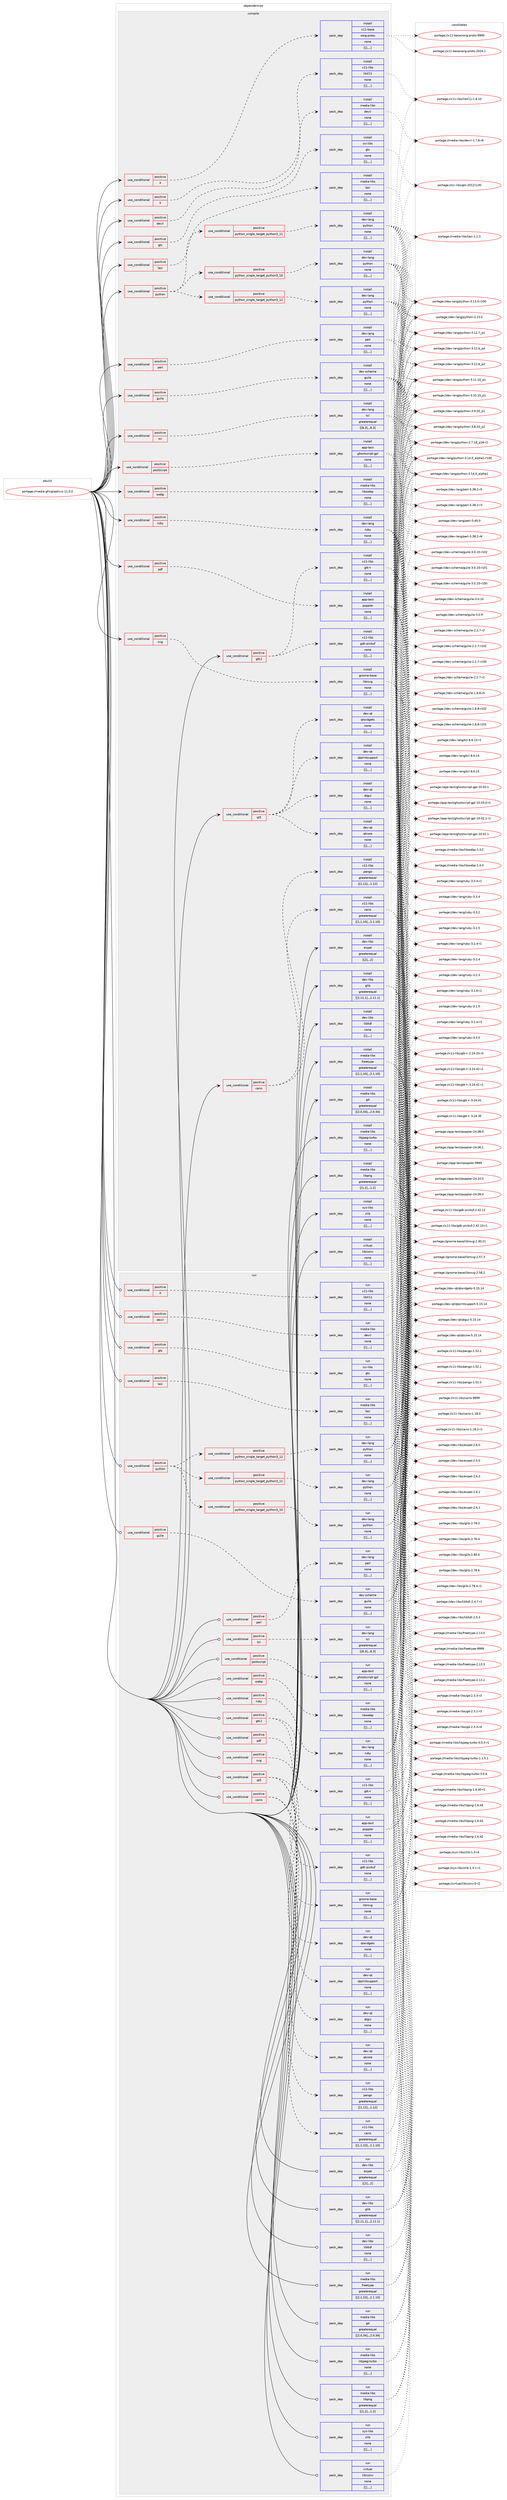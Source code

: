 digraph prolog {

# *************
# Graph options
# *************

newrank=true;
concentrate=true;
compound=true;
graph [rankdir=LR,fontname=Helvetica,fontsize=10,ranksep=1.5];#, ranksep=2.5, nodesep=0.2];
edge  [arrowhead=vee];
node  [fontname=Helvetica,fontsize=10];

# **********
# The ebuild
# **********

subgraph cluster_leftcol {
color=gray;
label=<<i>ebuild</i>>;
id [label="portage://media-gfx/graphviz-11.0.0", color=red, width=4, href="../media-gfx/graphviz-11.0.0.svg"];
}

# ****************
# The dependencies
# ****************

subgraph cluster_midcol {
color=gray;
label=<<i>dependencies</i>>;
subgraph cluster_compile {
fillcolor="#eeeeee";
style=filled;
label=<<i>compile</i>>;
subgraph cond77521 {
dependency307559 [label=<<TABLE BORDER="0" CELLBORDER="1" CELLSPACING="0" CELLPADDING="4"><TR><TD ROWSPAN="3" CELLPADDING="10">use_conditional</TD></TR><TR><TD>positive</TD></TR><TR><TD>X</TD></TR></TABLE>>, shape=none, color=red];
subgraph pack227412 {
dependency307562 [label=<<TABLE BORDER="0" CELLBORDER="1" CELLSPACING="0" CELLPADDING="4" WIDTH="220"><TR><TD ROWSPAN="6" CELLPADDING="30">pack_dep</TD></TR><TR><TD WIDTH="110">install</TD></TR><TR><TD>x11-base</TD></TR><TR><TD>xorg-proto</TD></TR><TR><TD>none</TD></TR><TR><TD>[[],,,,]</TD></TR></TABLE>>, shape=none, color=blue];
}
dependency307559:e -> dependency307562:w [weight=20,style="dashed",arrowhead="vee"];
}
id:e -> dependency307559:w [weight=20,style="solid",arrowhead="vee"];
subgraph cond77558 {
dependency307569 [label=<<TABLE BORDER="0" CELLBORDER="1" CELLSPACING="0" CELLPADDING="4"><TR><TD ROWSPAN="3" CELLPADDING="10">use_conditional</TD></TR><TR><TD>positive</TD></TR><TR><TD>X</TD></TR></TABLE>>, shape=none, color=red];
subgraph pack227447 {
dependency307660 [label=<<TABLE BORDER="0" CELLBORDER="1" CELLSPACING="0" CELLPADDING="4" WIDTH="220"><TR><TD ROWSPAN="6" CELLPADDING="30">pack_dep</TD></TR><TR><TD WIDTH="110">install</TD></TR><TR><TD>x11-libs</TD></TR><TR><TD>libX11</TD></TR><TR><TD>none</TD></TR><TR><TD>[[],,,,]</TD></TR></TABLE>>, shape=none, color=blue];
}
dependency307569:e -> dependency307660:w [weight=20,style="dashed",arrowhead="vee"];
}
id:e -> dependency307569:w [weight=20,style="solid",arrowhead="vee"];
subgraph cond77590 {
dependency307661 [label=<<TABLE BORDER="0" CELLBORDER="1" CELLSPACING="0" CELLPADDING="4"><TR><TD ROWSPAN="3" CELLPADDING="10">use_conditional</TD></TR><TR><TD>positive</TD></TR><TR><TD>cairo</TD></TR></TABLE>>, shape=none, color=red];
subgraph pack227491 {
dependency307685 [label=<<TABLE BORDER="0" CELLBORDER="1" CELLSPACING="0" CELLPADDING="4" WIDTH="220"><TR><TD ROWSPAN="6" CELLPADDING="30">pack_dep</TD></TR><TR><TD WIDTH="110">install</TD></TR><TR><TD>x11-libs</TD></TR><TR><TD>cairo</TD></TR><TR><TD>greaterequal</TD></TR><TR><TD>[[1,1,10],,,1.1.10]</TD></TR></TABLE>>, shape=none, color=blue];
}
dependency307661:e -> dependency307685:w [weight=20,style="dashed",arrowhead="vee"];
subgraph pack227496 {
dependency307690 [label=<<TABLE BORDER="0" CELLBORDER="1" CELLSPACING="0" CELLPADDING="4" WIDTH="220"><TR><TD ROWSPAN="6" CELLPADDING="30">pack_dep</TD></TR><TR><TD WIDTH="110">install</TD></TR><TR><TD>x11-libs</TD></TR><TR><TD>pango</TD></TR><TR><TD>greaterequal</TD></TR><TR><TD>[[1,12],,,1.12]</TD></TR></TABLE>>, shape=none, color=blue];
}
dependency307661:e -> dependency307690:w [weight=20,style="dashed",arrowhead="vee"];
}
id:e -> dependency307661:w [weight=20,style="solid",arrowhead="vee"];
subgraph cond77603 {
dependency307754 [label=<<TABLE BORDER="0" CELLBORDER="1" CELLSPACING="0" CELLPADDING="4"><TR><TD ROWSPAN="3" CELLPADDING="10">use_conditional</TD></TR><TR><TD>positive</TD></TR><TR><TD>devil</TD></TR></TABLE>>, shape=none, color=red];
subgraph pack227626 {
dependency307936 [label=<<TABLE BORDER="0" CELLBORDER="1" CELLSPACING="0" CELLPADDING="4" WIDTH="220"><TR><TD ROWSPAN="6" CELLPADDING="30">pack_dep</TD></TR><TR><TD WIDTH="110">install</TD></TR><TR><TD>media-libs</TD></TR><TR><TD>devil</TD></TR><TR><TD>none</TD></TR><TR><TD>[[],,,,]</TD></TR></TABLE>>, shape=none, color=blue];
}
dependency307754:e -> dependency307936:w [weight=20,style="dashed",arrowhead="vee"];
}
id:e -> dependency307754:w [weight=20,style="solid",arrowhead="vee"];
subgraph cond77683 {
dependency307964 [label=<<TABLE BORDER="0" CELLBORDER="1" CELLSPACING="0" CELLPADDING="4"><TR><TD ROWSPAN="3" CELLPADDING="10">use_conditional</TD></TR><TR><TD>positive</TD></TR><TR><TD>gtk2</TD></TR></TABLE>>, shape=none, color=red];
subgraph pack227677 {
dependency307967 [label=<<TABLE BORDER="0" CELLBORDER="1" CELLSPACING="0" CELLPADDING="4" WIDTH="220"><TR><TD ROWSPAN="6" CELLPADDING="30">pack_dep</TD></TR><TR><TD WIDTH="110">install</TD></TR><TR><TD>x11-libs</TD></TR><TR><TD>gdk-pixbuf</TD></TR><TR><TD>none</TD></TR><TR><TD>[[],,,,]</TD></TR></TABLE>>, shape=none, color=blue];
}
dependency307964:e -> dependency307967:w [weight=20,style="dashed",arrowhead="vee"];
subgraph pack227697 {
dependency308001 [label=<<TABLE BORDER="0" CELLBORDER="1" CELLSPACING="0" CELLPADDING="4" WIDTH="220"><TR><TD ROWSPAN="6" CELLPADDING="30">pack_dep</TD></TR><TR><TD WIDTH="110">install</TD></TR><TR><TD>x11-libs</TD></TR><TR><TD>gtk+</TD></TR><TR><TD>none</TD></TR><TR><TD>[[],,,,]</TD></TR></TABLE>>, shape=none, color=blue];
}
dependency307964:e -> dependency308001:w [weight=20,style="dashed",arrowhead="vee"];
}
id:e -> dependency307964:w [weight=20,style="solid",arrowhead="vee"];
subgraph cond77705 {
dependency308031 [label=<<TABLE BORDER="0" CELLBORDER="1" CELLSPACING="0" CELLPADDING="4"><TR><TD ROWSPAN="3" CELLPADDING="10">use_conditional</TD></TR><TR><TD>positive</TD></TR><TR><TD>gts</TD></TR></TABLE>>, shape=none, color=red];
subgraph pack227756 {
dependency308120 [label=<<TABLE BORDER="0" CELLBORDER="1" CELLSPACING="0" CELLPADDING="4" WIDTH="220"><TR><TD ROWSPAN="6" CELLPADDING="30">pack_dep</TD></TR><TR><TD WIDTH="110">install</TD></TR><TR><TD>sci-libs</TD></TR><TR><TD>gts</TD></TR><TR><TD>none</TD></TR><TR><TD>[[],,,,]</TD></TR></TABLE>>, shape=none, color=blue];
}
dependency308031:e -> dependency308120:w [weight=20,style="dashed",arrowhead="vee"];
}
id:e -> dependency308031:w [weight=20,style="solid",arrowhead="vee"];
subgraph cond77756 {
dependency308216 [label=<<TABLE BORDER="0" CELLBORDER="1" CELLSPACING="0" CELLPADDING="4"><TR><TD ROWSPAN="3" CELLPADDING="10">use_conditional</TD></TR><TR><TD>positive</TD></TR><TR><TD>guile</TD></TR></TABLE>>, shape=none, color=red];
subgraph pack227864 {
dependency308287 [label=<<TABLE BORDER="0" CELLBORDER="1" CELLSPACING="0" CELLPADDING="4" WIDTH="220"><TR><TD ROWSPAN="6" CELLPADDING="30">pack_dep</TD></TR><TR><TD WIDTH="110">install</TD></TR><TR><TD>dev-scheme</TD></TR><TR><TD>guile</TD></TR><TR><TD>none</TD></TR><TR><TD>[[],,,,]</TD></TR></TABLE>>, shape=none, color=blue];
}
dependency308216:e -> dependency308287:w [weight=20,style="dashed",arrowhead="vee"];
}
id:e -> dependency308216:w [weight=20,style="solid",arrowhead="vee"];
subgraph cond77798 {
dependency308364 [label=<<TABLE BORDER="0" CELLBORDER="1" CELLSPACING="0" CELLPADDING="4"><TR><TD ROWSPAN="3" CELLPADDING="10">use_conditional</TD></TR><TR><TD>positive</TD></TR><TR><TD>lasi</TD></TR></TABLE>>, shape=none, color=red];
subgraph pack227959 {
dependency308392 [label=<<TABLE BORDER="0" CELLBORDER="1" CELLSPACING="0" CELLPADDING="4" WIDTH="220"><TR><TD ROWSPAN="6" CELLPADDING="30">pack_dep</TD></TR><TR><TD WIDTH="110">install</TD></TR><TR><TD>media-libs</TD></TR><TR><TD>lasi</TD></TR><TR><TD>none</TD></TR><TR><TD>[[],,,,]</TD></TR></TABLE>>, shape=none, color=blue];
}
dependency308364:e -> dependency308392:w [weight=20,style="dashed",arrowhead="vee"];
}
id:e -> dependency308364:w [weight=20,style="solid",arrowhead="vee"];
subgraph cond77832 {
dependency308398 [label=<<TABLE BORDER="0" CELLBORDER="1" CELLSPACING="0" CELLPADDING="4"><TR><TD ROWSPAN="3" CELLPADDING="10">use_conditional</TD></TR><TR><TD>positive</TD></TR><TR><TD>pdf</TD></TR></TABLE>>, shape=none, color=red];
subgraph pack227979 {
dependency308464 [label=<<TABLE BORDER="0" CELLBORDER="1" CELLSPACING="0" CELLPADDING="4" WIDTH="220"><TR><TD ROWSPAN="6" CELLPADDING="30">pack_dep</TD></TR><TR><TD WIDTH="110">install</TD></TR><TR><TD>app-text</TD></TR><TR><TD>poppler</TD></TR><TR><TD>none</TD></TR><TR><TD>[[],,,,]</TD></TR></TABLE>>, shape=none, color=blue];
}
dependency308398:e -> dependency308464:w [weight=20,style="dashed",arrowhead="vee"];
}
id:e -> dependency308398:w [weight=20,style="solid",arrowhead="vee"];
subgraph cond77866 {
dependency308500 [label=<<TABLE BORDER="0" CELLBORDER="1" CELLSPACING="0" CELLPADDING="4"><TR><TD ROWSPAN="3" CELLPADDING="10">use_conditional</TD></TR><TR><TD>positive</TD></TR><TR><TD>perl</TD></TR></TABLE>>, shape=none, color=red];
subgraph pack228067 {
dependency308593 [label=<<TABLE BORDER="0" CELLBORDER="1" CELLSPACING="0" CELLPADDING="4" WIDTH="220"><TR><TD ROWSPAN="6" CELLPADDING="30">pack_dep</TD></TR><TR><TD WIDTH="110">install</TD></TR><TR><TD>dev-lang</TD></TR><TR><TD>perl</TD></TR><TR><TD>none</TD></TR><TR><TD>[[],,,,]</TD></TR></TABLE>>, shape=none, color=blue];
}
dependency308500:e -> dependency308593:w [weight=20,style="dashed",arrowhead="vee"];
}
id:e -> dependency308500:w [weight=20,style="solid",arrowhead="vee"];
subgraph cond77898 {
dependency308688 [label=<<TABLE BORDER="0" CELLBORDER="1" CELLSPACING="0" CELLPADDING="4"><TR><TD ROWSPAN="3" CELLPADDING="10">use_conditional</TD></TR><TR><TD>positive</TD></TR><TR><TD>postscript</TD></TR></TABLE>>, shape=none, color=red];
subgraph pack228212 {
dependency308783 [label=<<TABLE BORDER="0" CELLBORDER="1" CELLSPACING="0" CELLPADDING="4" WIDTH="220"><TR><TD ROWSPAN="6" CELLPADDING="30">pack_dep</TD></TR><TR><TD WIDTH="110">install</TD></TR><TR><TD>app-text</TD></TR><TR><TD>ghostscript-gpl</TD></TR><TR><TD>none</TD></TR><TR><TD>[[],,,,]</TD></TR></TABLE>>, shape=none, color=blue];
}
dependency308688:e -> dependency308783:w [weight=20,style="dashed",arrowhead="vee"];
}
id:e -> dependency308688:w [weight=20,style="solid",arrowhead="vee"];
subgraph cond77957 {
dependency308809 [label=<<TABLE BORDER="0" CELLBORDER="1" CELLSPACING="0" CELLPADDING="4"><TR><TD ROWSPAN="3" CELLPADDING="10">use_conditional</TD></TR><TR><TD>positive</TD></TR><TR><TD>python</TD></TR></TABLE>>, shape=none, color=red];
subgraph cond77979 {
dependency308958 [label=<<TABLE BORDER="0" CELLBORDER="1" CELLSPACING="0" CELLPADDING="4"><TR><TD ROWSPAN="3" CELLPADDING="10">use_conditional</TD></TR><TR><TD>positive</TD></TR><TR><TD>python_single_target_python3_10</TD></TR></TABLE>>, shape=none, color=red];
subgraph pack228428 {
dependency309094 [label=<<TABLE BORDER="0" CELLBORDER="1" CELLSPACING="0" CELLPADDING="4" WIDTH="220"><TR><TD ROWSPAN="6" CELLPADDING="30">pack_dep</TD></TR><TR><TD WIDTH="110">install</TD></TR><TR><TD>dev-lang</TD></TR><TR><TD>python</TD></TR><TR><TD>none</TD></TR><TR><TD>[[],,,,]</TD></TR></TABLE>>, shape=none, color=blue];
}
dependency308958:e -> dependency309094:w [weight=20,style="dashed",arrowhead="vee"];
}
dependency308809:e -> dependency308958:w [weight=20,style="dashed",arrowhead="vee"];
subgraph cond78042 {
dependency309130 [label=<<TABLE BORDER="0" CELLBORDER="1" CELLSPACING="0" CELLPADDING="4"><TR><TD ROWSPAN="3" CELLPADDING="10">use_conditional</TD></TR><TR><TD>positive</TD></TR><TR><TD>python_single_target_python3_11</TD></TR></TABLE>>, shape=none, color=red];
subgraph pack228485 {
dependency309156 [label=<<TABLE BORDER="0" CELLBORDER="1" CELLSPACING="0" CELLPADDING="4" WIDTH="220"><TR><TD ROWSPAN="6" CELLPADDING="30">pack_dep</TD></TR><TR><TD WIDTH="110">install</TD></TR><TR><TD>dev-lang</TD></TR><TR><TD>python</TD></TR><TR><TD>none</TD></TR><TR><TD>[[],,,,]</TD></TR></TABLE>>, shape=none, color=blue];
}
dependency309130:e -> dependency309156:w [weight=20,style="dashed",arrowhead="vee"];
}
dependency308809:e -> dependency309130:w [weight=20,style="dashed",arrowhead="vee"];
subgraph cond78060 {
dependency309188 [label=<<TABLE BORDER="0" CELLBORDER="1" CELLSPACING="0" CELLPADDING="4"><TR><TD ROWSPAN="3" CELLPADDING="10">use_conditional</TD></TR><TR><TD>positive</TD></TR><TR><TD>python_single_target_python3_12</TD></TR></TABLE>>, shape=none, color=red];
subgraph pack228585 {
dependency309279 [label=<<TABLE BORDER="0" CELLBORDER="1" CELLSPACING="0" CELLPADDING="4" WIDTH="220"><TR><TD ROWSPAN="6" CELLPADDING="30">pack_dep</TD></TR><TR><TD WIDTH="110">install</TD></TR><TR><TD>dev-lang</TD></TR><TR><TD>python</TD></TR><TR><TD>none</TD></TR><TR><TD>[[],,,,]</TD></TR></TABLE>>, shape=none, color=blue];
}
dependency309188:e -> dependency309279:w [weight=20,style="dashed",arrowhead="vee"];
}
dependency308809:e -> dependency309188:w [weight=20,style="dashed",arrowhead="vee"];
}
id:e -> dependency308809:w [weight=20,style="solid",arrowhead="vee"];
subgraph cond78092 {
dependency309326 [label=<<TABLE BORDER="0" CELLBORDER="1" CELLSPACING="0" CELLPADDING="4"><TR><TD ROWSPAN="3" CELLPADDING="10">use_conditional</TD></TR><TR><TD>positive</TD></TR><TR><TD>qt5</TD></TR></TABLE>>, shape=none, color=red];
subgraph pack228631 {
dependency309352 [label=<<TABLE BORDER="0" CELLBORDER="1" CELLSPACING="0" CELLPADDING="4" WIDTH="220"><TR><TD ROWSPAN="6" CELLPADDING="30">pack_dep</TD></TR><TR><TD WIDTH="110">install</TD></TR><TR><TD>dev-qt</TD></TR><TR><TD>qtcore</TD></TR><TR><TD>none</TD></TR><TR><TD>[[],,,,]</TD></TR></TABLE>>, shape=none, color=blue];
}
dependency309326:e -> dependency309352:w [weight=20,style="dashed",arrowhead="vee"];
subgraph pack228645 {
dependency309448 [label=<<TABLE BORDER="0" CELLBORDER="1" CELLSPACING="0" CELLPADDING="4" WIDTH="220"><TR><TD ROWSPAN="6" CELLPADDING="30">pack_dep</TD></TR><TR><TD WIDTH="110">install</TD></TR><TR><TD>dev-qt</TD></TR><TR><TD>qtgui</TD></TR><TR><TD>none</TD></TR><TR><TD>[[],,,,]</TD></TR></TABLE>>, shape=none, color=blue];
}
dependency309326:e -> dependency309448:w [weight=20,style="dashed",arrowhead="vee"];
subgraph pack228714 {
dependency309551 [label=<<TABLE BORDER="0" CELLBORDER="1" CELLSPACING="0" CELLPADDING="4" WIDTH="220"><TR><TD ROWSPAN="6" CELLPADDING="30">pack_dep</TD></TR><TR><TD WIDTH="110">install</TD></TR><TR><TD>dev-qt</TD></TR><TR><TD>qtprintsupport</TD></TR><TR><TD>none</TD></TR><TR><TD>[[],,,,]</TD></TR></TABLE>>, shape=none, color=blue];
}
dependency309326:e -> dependency309551:w [weight=20,style="dashed",arrowhead="vee"];
subgraph pack228828 {
dependency309642 [label=<<TABLE BORDER="0" CELLBORDER="1" CELLSPACING="0" CELLPADDING="4" WIDTH="220"><TR><TD ROWSPAN="6" CELLPADDING="30">pack_dep</TD></TR><TR><TD WIDTH="110">install</TD></TR><TR><TD>dev-qt</TD></TR><TR><TD>qtwidgets</TD></TR><TR><TD>none</TD></TR><TR><TD>[[],,,,]</TD></TR></TABLE>>, shape=none, color=blue];
}
dependency309326:e -> dependency309642:w [weight=20,style="dashed",arrowhead="vee"];
}
id:e -> dependency309326:w [weight=20,style="solid",arrowhead="vee"];
subgraph cond78211 {
dependency309688 [label=<<TABLE BORDER="0" CELLBORDER="1" CELLSPACING="0" CELLPADDING="4"><TR><TD ROWSPAN="3" CELLPADDING="10">use_conditional</TD></TR><TR><TD>positive</TD></TR><TR><TD>ruby</TD></TR></TABLE>>, shape=none, color=red];
subgraph pack228871 {
dependency309786 [label=<<TABLE BORDER="0" CELLBORDER="1" CELLSPACING="0" CELLPADDING="4" WIDTH="220"><TR><TD ROWSPAN="6" CELLPADDING="30">pack_dep</TD></TR><TR><TD WIDTH="110">install</TD></TR><TR><TD>dev-lang</TD></TR><TR><TD>ruby</TD></TR><TR><TD>none</TD></TR><TR><TD>[[],,,,]</TD></TR></TABLE>>, shape=none, color=blue];
}
dependency309688:e -> dependency309786:w [weight=20,style="dashed",arrowhead="vee"];
}
id:e -> dependency309688:w [weight=20,style="solid",arrowhead="vee"];
subgraph cond78263 {
dependency309822 [label=<<TABLE BORDER="0" CELLBORDER="1" CELLSPACING="0" CELLPADDING="4"><TR><TD ROWSPAN="3" CELLPADDING="10">use_conditional</TD></TR><TR><TD>positive</TD></TR><TR><TD>svg</TD></TR></TABLE>>, shape=none, color=red];
subgraph pack228979 {
dependency309872 [label=<<TABLE BORDER="0" CELLBORDER="1" CELLSPACING="0" CELLPADDING="4" WIDTH="220"><TR><TD ROWSPAN="6" CELLPADDING="30">pack_dep</TD></TR><TR><TD WIDTH="110">install</TD></TR><TR><TD>gnome-base</TD></TR><TR><TD>librsvg</TD></TR><TR><TD>none</TD></TR><TR><TD>[[],,,,]</TD></TR></TABLE>>, shape=none, color=blue];
}
dependency309822:e -> dependency309872:w [weight=20,style="dashed",arrowhead="vee"];
}
id:e -> dependency309822:w [weight=20,style="solid",arrowhead="vee"];
subgraph cond78318 {
dependency309971 [label=<<TABLE BORDER="0" CELLBORDER="1" CELLSPACING="0" CELLPADDING="4"><TR><TD ROWSPAN="3" CELLPADDING="10">use_conditional</TD></TR><TR><TD>positive</TD></TR><TR><TD>tcl</TD></TR></TABLE>>, shape=none, color=red];
subgraph pack229060 {
dependency310019 [label=<<TABLE BORDER="0" CELLBORDER="1" CELLSPACING="0" CELLPADDING="4" WIDTH="220"><TR><TD ROWSPAN="6" CELLPADDING="30">pack_dep</TD></TR><TR><TD WIDTH="110">install</TD></TR><TR><TD>dev-lang</TD></TR><TR><TD>tcl</TD></TR><TR><TD>greaterequal</TD></TR><TR><TD>[[8,3],,,8.3]</TD></TR></TABLE>>, shape=none, color=blue];
}
dependency309971:e -> dependency310019:w [weight=20,style="dashed",arrowhead="vee"];
}
id:e -> dependency309971:w [weight=20,style="solid",arrowhead="vee"];
subgraph cond78358 {
dependency310092 [label=<<TABLE BORDER="0" CELLBORDER="1" CELLSPACING="0" CELLPADDING="4"><TR><TD ROWSPAN="3" CELLPADDING="10">use_conditional</TD></TR><TR><TD>positive</TD></TR><TR><TD>webp</TD></TR></TABLE>>, shape=none, color=red];
subgraph pack229111 {
dependency310098 [label=<<TABLE BORDER="0" CELLBORDER="1" CELLSPACING="0" CELLPADDING="4" WIDTH="220"><TR><TD ROWSPAN="6" CELLPADDING="30">pack_dep</TD></TR><TR><TD WIDTH="110">install</TD></TR><TR><TD>media-libs</TD></TR><TR><TD>libwebp</TD></TR><TR><TD>none</TD></TR><TR><TD>[[],,,,]</TD></TR></TABLE>>, shape=none, color=blue];
}
dependency310092:e -> dependency310098:w [weight=20,style="dashed",arrowhead="vee"];
}
id:e -> dependency310092:w [weight=20,style="solid",arrowhead="vee"];
subgraph pack229130 {
dependency310126 [label=<<TABLE BORDER="0" CELLBORDER="1" CELLSPACING="0" CELLPADDING="4" WIDTH="220"><TR><TD ROWSPAN="6" CELLPADDING="30">pack_dep</TD></TR><TR><TD WIDTH="110">install</TD></TR><TR><TD>dev-libs</TD></TR><TR><TD>expat</TD></TR><TR><TD>greaterequal</TD></TR><TR><TD>[[2],,,2]</TD></TR></TABLE>>, shape=none, color=blue];
}
id:e -> dependency310126:w [weight=20,style="solid",arrowhead="vee"];
subgraph pack229132 {
dependency310129 [label=<<TABLE BORDER="0" CELLBORDER="1" CELLSPACING="0" CELLPADDING="4" WIDTH="220"><TR><TD ROWSPAN="6" CELLPADDING="30">pack_dep</TD></TR><TR><TD WIDTH="110">install</TD></TR><TR><TD>dev-libs</TD></TR><TR><TD>glib</TD></TR><TR><TD>greaterequal</TD></TR><TR><TD>[[2,11,1],,,2.11.1]</TD></TR></TABLE>>, shape=none, color=blue];
}
id:e -> dependency310129:w [weight=20,style="solid",arrowhead="vee"];
subgraph pack229135 {
dependency310199 [label=<<TABLE BORDER="0" CELLBORDER="1" CELLSPACING="0" CELLPADDING="4" WIDTH="220"><TR><TD ROWSPAN="6" CELLPADDING="30">pack_dep</TD></TR><TR><TD WIDTH="110">install</TD></TR><TR><TD>dev-libs</TD></TR><TR><TD>libltdl</TD></TR><TR><TD>none</TD></TR><TR><TD>[[],,,,]</TD></TR></TABLE>>, shape=none, color=blue];
}
id:e -> dependency310199:w [weight=20,style="solid",arrowhead="vee"];
subgraph pack229180 {
dependency310202 [label=<<TABLE BORDER="0" CELLBORDER="1" CELLSPACING="0" CELLPADDING="4" WIDTH="220"><TR><TD ROWSPAN="6" CELLPADDING="30">pack_dep</TD></TR><TR><TD WIDTH="110">install</TD></TR><TR><TD>media-libs</TD></TR><TR><TD>freetype</TD></TR><TR><TD>greaterequal</TD></TR><TR><TD>[[2,1,10],,,2.1.10]</TD></TR></TABLE>>, shape=none, color=blue];
}
id:e -> dependency310202:w [weight=20,style="solid",arrowhead="vee"];
subgraph pack229182 {
dependency310207 [label=<<TABLE BORDER="0" CELLBORDER="1" CELLSPACING="0" CELLPADDING="4" WIDTH="220"><TR><TD ROWSPAN="6" CELLPADDING="30">pack_dep</TD></TR><TR><TD WIDTH="110">install</TD></TR><TR><TD>media-libs</TD></TR><TR><TD>gd</TD></TR><TR><TD>greaterequal</TD></TR><TR><TD>[[2,0,34],,,2.0.34]</TD></TR></TABLE>>, shape=none, color=blue];
}
id:e -> dependency310207:w [weight=20,style="solid",arrowhead="vee"];
subgraph pack229218 {
dependency310253 [label=<<TABLE BORDER="0" CELLBORDER="1" CELLSPACING="0" CELLPADDING="4" WIDTH="220"><TR><TD ROWSPAN="6" CELLPADDING="30">pack_dep</TD></TR><TR><TD WIDTH="110">install</TD></TR><TR><TD>media-libs</TD></TR><TR><TD>libjpeg-turbo</TD></TR><TR><TD>none</TD></TR><TR><TD>[[],,,,]</TD></TR></TABLE>>, shape=none, color=blue];
}
id:e -> dependency310253:w [weight=20,style="solid",arrowhead="vee"];
subgraph pack229237 {
dependency310452 [label=<<TABLE BORDER="0" CELLBORDER="1" CELLSPACING="0" CELLPADDING="4" WIDTH="220"><TR><TD ROWSPAN="6" CELLPADDING="30">pack_dep</TD></TR><TR><TD WIDTH="110">install</TD></TR><TR><TD>media-libs</TD></TR><TR><TD>libpng</TD></TR><TR><TD>greaterequal</TD></TR><TR><TD>[[1,2],,,1.2]</TD></TR></TABLE>>, shape=none, color=blue];
}
id:e -> dependency310452:w [weight=20,style="solid",arrowhead="vee"];
subgraph pack229389 {
dependency310541 [label=<<TABLE BORDER="0" CELLBORDER="1" CELLSPACING="0" CELLPADDING="4" WIDTH="220"><TR><TD ROWSPAN="6" CELLPADDING="30">pack_dep</TD></TR><TR><TD WIDTH="110">install</TD></TR><TR><TD>sys-libs</TD></TR><TR><TD>zlib</TD></TR><TR><TD>none</TD></TR><TR><TD>[[],,,,]</TD></TR></TABLE>>, shape=none, color=blue];
}
id:e -> dependency310541:w [weight=20,style="solid",arrowhead="vee"];
subgraph pack229393 {
dependency310593 [label=<<TABLE BORDER="0" CELLBORDER="1" CELLSPACING="0" CELLPADDING="4" WIDTH="220"><TR><TD ROWSPAN="6" CELLPADDING="30">pack_dep</TD></TR><TR><TD WIDTH="110">install</TD></TR><TR><TD>virtual</TD></TR><TR><TD>libiconv</TD></TR><TR><TD>none</TD></TR><TR><TD>[[],,,,]</TD></TR></TABLE>>, shape=none, color=blue];
}
id:e -> dependency310593:w [weight=20,style="solid",arrowhead="vee"];
}
subgraph cluster_compileandrun {
fillcolor="#eeeeee";
style=filled;
label=<<i>compile and run</i>>;
}
subgraph cluster_run {
fillcolor="#eeeeee";
style=filled;
label=<<i>run</i>>;
subgraph cond78567 {
dependency310619 [label=<<TABLE BORDER="0" CELLBORDER="1" CELLSPACING="0" CELLPADDING="4"><TR><TD ROWSPAN="3" CELLPADDING="10">use_conditional</TD></TR><TR><TD>positive</TD></TR><TR><TD>X</TD></TR></TABLE>>, shape=none, color=red];
subgraph pack229439 {
dependency310643 [label=<<TABLE BORDER="0" CELLBORDER="1" CELLSPACING="0" CELLPADDING="4" WIDTH="220"><TR><TD ROWSPAN="6" CELLPADDING="30">pack_dep</TD></TR><TR><TD WIDTH="110">run</TD></TR><TR><TD>x11-libs</TD></TR><TR><TD>libX11</TD></TR><TR><TD>none</TD></TR><TR><TD>[[],,,,]</TD></TR></TABLE>>, shape=none, color=blue];
}
dependency310619:e -> dependency310643:w [weight=20,style="dashed",arrowhead="vee"];
}
id:e -> dependency310619:w [weight=20,style="solid",arrowhead="odot"];
subgraph cond78605 {
dependency310724 [label=<<TABLE BORDER="0" CELLBORDER="1" CELLSPACING="0" CELLPADDING="4"><TR><TD ROWSPAN="3" CELLPADDING="10">use_conditional</TD></TR><TR><TD>positive</TD></TR><TR><TD>cairo</TD></TR></TABLE>>, shape=none, color=red];
subgraph pack229515 {
dependency310748 [label=<<TABLE BORDER="0" CELLBORDER="1" CELLSPACING="0" CELLPADDING="4" WIDTH="220"><TR><TD ROWSPAN="6" CELLPADDING="30">pack_dep</TD></TR><TR><TD WIDTH="110">run</TD></TR><TR><TD>x11-libs</TD></TR><TR><TD>cairo</TD></TR><TR><TD>greaterequal</TD></TR><TR><TD>[[1,1,10],,,1.1.10]</TD></TR></TABLE>>, shape=none, color=blue];
}
dependency310724:e -> dependency310748:w [weight=20,style="dashed",arrowhead="vee"];
subgraph pack229532 {
dependency310814 [label=<<TABLE BORDER="0" CELLBORDER="1" CELLSPACING="0" CELLPADDING="4" WIDTH="220"><TR><TD ROWSPAN="6" CELLPADDING="30">pack_dep</TD></TR><TR><TD WIDTH="110">run</TD></TR><TR><TD>x11-libs</TD></TR><TR><TD>pango</TD></TR><TR><TD>greaterequal</TD></TR><TR><TD>[[1,12],,,1.12]</TD></TR></TABLE>>, shape=none, color=blue];
}
dependency310724:e -> dependency310814:w [weight=20,style="dashed",arrowhead="vee"];
}
id:e -> dependency310724:w [weight=20,style="solid",arrowhead="odot"];
subgraph cond78657 {
dependency310918 [label=<<TABLE BORDER="0" CELLBORDER="1" CELLSPACING="0" CELLPADDING="4"><TR><TD ROWSPAN="3" CELLPADDING="10">use_conditional</TD></TR><TR><TD>positive</TD></TR><TR><TD>devil</TD></TR></TABLE>>, shape=none, color=red];
subgraph pack229625 {
dependency310946 [label=<<TABLE BORDER="0" CELLBORDER="1" CELLSPACING="0" CELLPADDING="4" WIDTH="220"><TR><TD ROWSPAN="6" CELLPADDING="30">pack_dep</TD></TR><TR><TD WIDTH="110">run</TD></TR><TR><TD>media-libs</TD></TR><TR><TD>devil</TD></TR><TR><TD>none</TD></TR><TR><TD>[[],,,,]</TD></TR></TABLE>>, shape=none, color=blue];
}
dependency310918:e -> dependency310946:w [weight=20,style="dashed",arrowhead="vee"];
}
id:e -> dependency310918:w [weight=20,style="solid",arrowhead="odot"];
subgraph cond78702 {
dependency310991 [label=<<TABLE BORDER="0" CELLBORDER="1" CELLSPACING="0" CELLPADDING="4"><TR><TD ROWSPAN="3" CELLPADDING="10">use_conditional</TD></TR><TR><TD>positive</TD></TR><TR><TD>gtk2</TD></TR></TABLE>>, shape=none, color=red];
subgraph pack229665 {
dependency311051 [label=<<TABLE BORDER="0" CELLBORDER="1" CELLSPACING="0" CELLPADDING="4" WIDTH="220"><TR><TD ROWSPAN="6" CELLPADDING="30">pack_dep</TD></TR><TR><TD WIDTH="110">run</TD></TR><TR><TD>x11-libs</TD></TR><TR><TD>gdk-pixbuf</TD></TR><TR><TD>none</TD></TR><TR><TD>[[],,,,]</TD></TR></TABLE>>, shape=none, color=blue];
}
dependency310991:e -> dependency311051:w [weight=20,style="dashed",arrowhead="vee"];
subgraph pack229744 {
dependency311112 [label=<<TABLE BORDER="0" CELLBORDER="1" CELLSPACING="0" CELLPADDING="4" WIDTH="220"><TR><TD ROWSPAN="6" CELLPADDING="30">pack_dep</TD></TR><TR><TD WIDTH="110">run</TD></TR><TR><TD>x11-libs</TD></TR><TR><TD>gtk+</TD></TR><TR><TD>none</TD></TR><TR><TD>[[],,,,]</TD></TR></TABLE>>, shape=none, color=blue];
}
dependency310991:e -> dependency311112:w [weight=20,style="dashed",arrowhead="vee"];
}
id:e -> dependency310991:w [weight=20,style="solid",arrowhead="odot"];
subgraph cond78761 {
dependency311139 [label=<<TABLE BORDER="0" CELLBORDER="1" CELLSPACING="0" CELLPADDING="4"><TR><TD ROWSPAN="3" CELLPADDING="10">use_conditional</TD></TR><TR><TD>positive</TD></TR><TR><TD>gts</TD></TR></TABLE>>, shape=none, color=red];
subgraph pack229775 {
dependency311164 [label=<<TABLE BORDER="0" CELLBORDER="1" CELLSPACING="0" CELLPADDING="4" WIDTH="220"><TR><TD ROWSPAN="6" CELLPADDING="30">pack_dep</TD></TR><TR><TD WIDTH="110">run</TD></TR><TR><TD>sci-libs</TD></TR><TR><TD>gts</TD></TR><TR><TD>none</TD></TR><TR><TD>[[],,,,]</TD></TR></TABLE>>, shape=none, color=blue];
}
dependency311139:e -> dependency311164:w [weight=20,style="dashed",arrowhead="vee"];
}
id:e -> dependency311139:w [weight=20,style="solid",arrowhead="odot"];
subgraph cond78777 {
dependency311170 [label=<<TABLE BORDER="0" CELLBORDER="1" CELLSPACING="0" CELLPADDING="4"><TR><TD ROWSPAN="3" CELLPADDING="10">use_conditional</TD></TR><TR><TD>positive</TD></TR><TR><TD>guile</TD></TR></TABLE>>, shape=none, color=red];
subgraph pack229796 {
dependency311195 [label=<<TABLE BORDER="0" CELLBORDER="1" CELLSPACING="0" CELLPADDING="4" WIDTH="220"><TR><TD ROWSPAN="6" CELLPADDING="30">pack_dep</TD></TR><TR><TD WIDTH="110">run</TD></TR><TR><TD>dev-scheme</TD></TR><TR><TD>guile</TD></TR><TR><TD>none</TD></TR><TR><TD>[[],,,,]</TD></TR></TABLE>>, shape=none, color=blue];
}
dependency311170:e -> dependency311195:w [weight=20,style="dashed",arrowhead="vee"];
}
id:e -> dependency311170:w [weight=20,style="solid",arrowhead="odot"];
subgraph cond78807 {
dependency311238 [label=<<TABLE BORDER="0" CELLBORDER="1" CELLSPACING="0" CELLPADDING="4"><TR><TD ROWSPAN="3" CELLPADDING="10">use_conditional</TD></TR><TR><TD>positive</TD></TR><TR><TD>lasi</TD></TR></TABLE>>, shape=none, color=red];
subgraph pack229825 {
dependency311306 [label=<<TABLE BORDER="0" CELLBORDER="1" CELLSPACING="0" CELLPADDING="4" WIDTH="220"><TR><TD ROWSPAN="6" CELLPADDING="30">pack_dep</TD></TR><TR><TD WIDTH="110">run</TD></TR><TR><TD>media-libs</TD></TR><TR><TD>lasi</TD></TR><TR><TD>none</TD></TR><TR><TD>[[],,,,]</TD></TR></TABLE>>, shape=none, color=blue];
}
dependency311238:e -> dependency311306:w [weight=20,style="dashed",arrowhead="vee"];
}
id:e -> dependency311238:w [weight=20,style="solid",arrowhead="odot"];
subgraph cond78844 {
dependency311428 [label=<<TABLE BORDER="0" CELLBORDER="1" CELLSPACING="0" CELLPADDING="4"><TR><TD ROWSPAN="3" CELLPADDING="10">use_conditional</TD></TR><TR><TD>positive</TD></TR><TR><TD>pdf</TD></TR></TABLE>>, shape=none, color=red];
subgraph pack229969 {
dependency311558 [label=<<TABLE BORDER="0" CELLBORDER="1" CELLSPACING="0" CELLPADDING="4" WIDTH="220"><TR><TD ROWSPAN="6" CELLPADDING="30">pack_dep</TD></TR><TR><TD WIDTH="110">run</TD></TR><TR><TD>app-text</TD></TR><TR><TD>poppler</TD></TR><TR><TD>none</TD></TR><TR><TD>[[],,,,]</TD></TR></TABLE>>, shape=none, color=blue];
}
dependency311428:e -> dependency311558:w [weight=20,style="dashed",arrowhead="vee"];
}
id:e -> dependency311428:w [weight=20,style="solid",arrowhead="odot"];
subgraph cond78936 {
dependency311610 [label=<<TABLE BORDER="0" CELLBORDER="1" CELLSPACING="0" CELLPADDING="4"><TR><TD ROWSPAN="3" CELLPADDING="10">use_conditional</TD></TR><TR><TD>positive</TD></TR><TR><TD>perl</TD></TR></TABLE>>, shape=none, color=red];
subgraph pack230106 {
dependency311675 [label=<<TABLE BORDER="0" CELLBORDER="1" CELLSPACING="0" CELLPADDING="4" WIDTH="220"><TR><TD ROWSPAN="6" CELLPADDING="30">pack_dep</TD></TR><TR><TD WIDTH="110">run</TD></TR><TR><TD>dev-lang</TD></TR><TR><TD>perl</TD></TR><TR><TD>none</TD></TR><TR><TD>[[],,,,]</TD></TR></TABLE>>, shape=none, color=blue];
}
dependency311610:e -> dependency311675:w [weight=20,style="dashed",arrowhead="vee"];
}
id:e -> dependency311610:w [weight=20,style="solid",arrowhead="odot"];
subgraph cond78958 {
dependency311703 [label=<<TABLE BORDER="0" CELLBORDER="1" CELLSPACING="0" CELLPADDING="4"><TR><TD ROWSPAN="3" CELLPADDING="10">use_conditional</TD></TR><TR><TD>positive</TD></TR><TR><TD>postscript</TD></TR></TABLE>>, shape=none, color=red];
subgraph pack230122 {
dependency311725 [label=<<TABLE BORDER="0" CELLBORDER="1" CELLSPACING="0" CELLPADDING="4" WIDTH="220"><TR><TD ROWSPAN="6" CELLPADDING="30">pack_dep</TD></TR><TR><TD WIDTH="110">run</TD></TR><TR><TD>app-text</TD></TR><TR><TD>ghostscript-gpl</TD></TR><TR><TD>none</TD></TR><TR><TD>[[],,,,]</TD></TR></TABLE>>, shape=none, color=blue];
}
dependency311703:e -> dependency311725:w [weight=20,style="dashed",arrowhead="vee"];
}
id:e -> dependency311703:w [weight=20,style="solid",arrowhead="odot"];
subgraph cond78985 {
dependency311773 [label=<<TABLE BORDER="0" CELLBORDER="1" CELLSPACING="0" CELLPADDING="4"><TR><TD ROWSPAN="3" CELLPADDING="10">use_conditional</TD></TR><TR><TD>positive</TD></TR><TR><TD>python</TD></TR></TABLE>>, shape=none, color=red];
subgraph cond79002 {
dependency311799 [label=<<TABLE BORDER="0" CELLBORDER="1" CELLSPACING="0" CELLPADDING="4"><TR><TD ROWSPAN="3" CELLPADDING="10">use_conditional</TD></TR><TR><TD>positive</TD></TR><TR><TD>python_single_target_python3_10</TD></TR></TABLE>>, shape=none, color=red];
subgraph pack230200 {
dependency311901 [label=<<TABLE BORDER="0" CELLBORDER="1" CELLSPACING="0" CELLPADDING="4" WIDTH="220"><TR><TD ROWSPAN="6" CELLPADDING="30">pack_dep</TD></TR><TR><TD WIDTH="110">run</TD></TR><TR><TD>dev-lang</TD></TR><TR><TD>python</TD></TR><TR><TD>none</TD></TR><TR><TD>[[],,,,]</TD></TR></TABLE>>, shape=none, color=blue];
}
dependency311799:e -> dependency311901:w [weight=20,style="dashed",arrowhead="vee"];
}
dependency311773:e -> dependency311799:w [weight=20,style="dashed",arrowhead="vee"];
subgraph cond79034 {
dependency311909 [label=<<TABLE BORDER="0" CELLBORDER="1" CELLSPACING="0" CELLPADDING="4"><TR><TD ROWSPAN="3" CELLPADDING="10">use_conditional</TD></TR><TR><TD>positive</TD></TR><TR><TD>python_single_target_python3_11</TD></TR></TABLE>>, shape=none, color=red];
subgraph pack230263 {
dependency311927 [label=<<TABLE BORDER="0" CELLBORDER="1" CELLSPACING="0" CELLPADDING="4" WIDTH="220"><TR><TD ROWSPAN="6" CELLPADDING="30">pack_dep</TD></TR><TR><TD WIDTH="110">run</TD></TR><TR><TD>dev-lang</TD></TR><TR><TD>python</TD></TR><TR><TD>none</TD></TR><TR><TD>[[],,,,]</TD></TR></TABLE>>, shape=none, color=blue];
}
dependency311909:e -> dependency311927:w [weight=20,style="dashed",arrowhead="vee"];
}
dependency311773:e -> dependency311909:w [weight=20,style="dashed",arrowhead="vee"];
subgraph cond79046 {
dependency311946 [label=<<TABLE BORDER="0" CELLBORDER="1" CELLSPACING="0" CELLPADDING="4"><TR><TD ROWSPAN="3" CELLPADDING="10">use_conditional</TD></TR><TR><TD>positive</TD></TR><TR><TD>python_single_target_python3_12</TD></TR></TABLE>>, shape=none, color=red];
subgraph pack230292 {
dependency312018 [label=<<TABLE BORDER="0" CELLBORDER="1" CELLSPACING="0" CELLPADDING="4" WIDTH="220"><TR><TD ROWSPAN="6" CELLPADDING="30">pack_dep</TD></TR><TR><TD WIDTH="110">run</TD></TR><TR><TD>dev-lang</TD></TR><TR><TD>python</TD></TR><TR><TD>none</TD></TR><TR><TD>[[],,,,]</TD></TR></TABLE>>, shape=none, color=blue];
}
dependency311946:e -> dependency312018:w [weight=20,style="dashed",arrowhead="vee"];
}
dependency311773:e -> dependency311946:w [weight=20,style="dashed",arrowhead="vee"];
}
id:e -> dependency311773:w [weight=20,style="solid",arrowhead="odot"];
subgraph cond79070 {
dependency312028 [label=<<TABLE BORDER="0" CELLBORDER="1" CELLSPACING="0" CELLPADDING="4"><TR><TD ROWSPAN="3" CELLPADDING="10">use_conditional</TD></TR><TR><TD>positive</TD></TR><TR><TD>qt5</TD></TR></TABLE>>, shape=none, color=red];
subgraph pack230372 {
dependency312086 [label=<<TABLE BORDER="0" CELLBORDER="1" CELLSPACING="0" CELLPADDING="4" WIDTH="220"><TR><TD ROWSPAN="6" CELLPADDING="30">pack_dep</TD></TR><TR><TD WIDTH="110">run</TD></TR><TR><TD>dev-qt</TD></TR><TR><TD>qtcore</TD></TR><TR><TD>none</TD></TR><TR><TD>[[],,,,]</TD></TR></TABLE>>, shape=none, color=blue];
}
dependency312028:e -> dependency312086:w [weight=20,style="dashed",arrowhead="vee"];
subgraph pack230400 {
dependency312156 [label=<<TABLE BORDER="0" CELLBORDER="1" CELLSPACING="0" CELLPADDING="4" WIDTH="220"><TR><TD ROWSPAN="6" CELLPADDING="30">pack_dep</TD></TR><TR><TD WIDTH="110">run</TD></TR><TR><TD>dev-qt</TD></TR><TR><TD>qtgui</TD></TR><TR><TD>none</TD></TR><TR><TD>[[],,,,]</TD></TR></TABLE>>, shape=none, color=blue];
}
dependency312028:e -> dependency312156:w [weight=20,style="dashed",arrowhead="vee"];
subgraph pack230452 {
dependency312213 [label=<<TABLE BORDER="0" CELLBORDER="1" CELLSPACING="0" CELLPADDING="4" WIDTH="220"><TR><TD ROWSPAN="6" CELLPADDING="30">pack_dep</TD></TR><TR><TD WIDTH="110">run</TD></TR><TR><TD>dev-qt</TD></TR><TR><TD>qtprintsupport</TD></TR><TR><TD>none</TD></TR><TR><TD>[[],,,,]</TD></TR></TABLE>>, shape=none, color=blue];
}
dependency312028:e -> dependency312213:w [weight=20,style="dashed",arrowhead="vee"];
subgraph pack230515 {
dependency312279 [label=<<TABLE BORDER="0" CELLBORDER="1" CELLSPACING="0" CELLPADDING="4" WIDTH="220"><TR><TD ROWSPAN="6" CELLPADDING="30">pack_dep</TD></TR><TR><TD WIDTH="110">run</TD></TR><TR><TD>dev-qt</TD></TR><TR><TD>qtwidgets</TD></TR><TR><TD>none</TD></TR><TR><TD>[[],,,,]</TD></TR></TABLE>>, shape=none, color=blue];
}
dependency312028:e -> dependency312279:w [weight=20,style="dashed",arrowhead="vee"];
}
id:e -> dependency312028:w [weight=20,style="solid",arrowhead="odot"];
subgraph cond79139 {
dependency312317 [label=<<TABLE BORDER="0" CELLBORDER="1" CELLSPACING="0" CELLPADDING="4"><TR><TD ROWSPAN="3" CELLPADDING="10">use_conditional</TD></TR><TR><TD>positive</TD></TR><TR><TD>ruby</TD></TR></TABLE>>, shape=none, color=red];
subgraph pack230556 {
dependency312320 [label=<<TABLE BORDER="0" CELLBORDER="1" CELLSPACING="0" CELLPADDING="4" WIDTH="220"><TR><TD ROWSPAN="6" CELLPADDING="30">pack_dep</TD></TR><TR><TD WIDTH="110">run</TD></TR><TR><TD>dev-lang</TD></TR><TR><TD>ruby</TD></TR><TR><TD>none</TD></TR><TR><TD>[[],,,,]</TD></TR></TABLE>>, shape=none, color=blue];
}
dependency312317:e -> dependency312320:w [weight=20,style="dashed",arrowhead="vee"];
}
id:e -> dependency312317:w [weight=20,style="solid",arrowhead="odot"];
subgraph cond79158 {
dependency312362 [label=<<TABLE BORDER="0" CELLBORDER="1" CELLSPACING="0" CELLPADDING="4"><TR><TD ROWSPAN="3" CELLPADDING="10">use_conditional</TD></TR><TR><TD>positive</TD></TR><TR><TD>svg</TD></TR></TABLE>>, shape=none, color=red];
subgraph pack230645 {
dependency312439 [label=<<TABLE BORDER="0" CELLBORDER="1" CELLSPACING="0" CELLPADDING="4" WIDTH="220"><TR><TD ROWSPAN="6" CELLPADDING="30">pack_dep</TD></TR><TR><TD WIDTH="110">run</TD></TR><TR><TD>gnome-base</TD></TR><TR><TD>librsvg</TD></TR><TR><TD>none</TD></TR><TR><TD>[[],,,,]</TD></TR></TABLE>>, shape=none, color=blue];
}
dependency312362:e -> dependency312439:w [weight=20,style="dashed",arrowhead="vee"];
}
id:e -> dependency312362:w [weight=20,style="solid",arrowhead="odot"];
subgraph cond79168 {
dependency312446 [label=<<TABLE BORDER="0" CELLBORDER="1" CELLSPACING="0" CELLPADDING="4"><TR><TD ROWSPAN="3" CELLPADDING="10">use_conditional</TD></TR><TR><TD>positive</TD></TR><TR><TD>tcl</TD></TR></TABLE>>, shape=none, color=red];
subgraph pack230663 {
dependency312447 [label=<<TABLE BORDER="0" CELLBORDER="1" CELLSPACING="0" CELLPADDING="4" WIDTH="220"><TR><TD ROWSPAN="6" CELLPADDING="30">pack_dep</TD></TR><TR><TD WIDTH="110">run</TD></TR><TR><TD>dev-lang</TD></TR><TR><TD>tcl</TD></TR><TR><TD>greaterequal</TD></TR><TR><TD>[[8,3],,,8.3]</TD></TR></TABLE>>, shape=none, color=blue];
}
dependency312446:e -> dependency312447:w [weight=20,style="dashed",arrowhead="vee"];
}
id:e -> dependency312446:w [weight=20,style="solid",arrowhead="odot"];
subgraph cond79173 {
dependency312451 [label=<<TABLE BORDER="0" CELLBORDER="1" CELLSPACING="0" CELLPADDING="4"><TR><TD ROWSPAN="3" CELLPADDING="10">use_conditional</TD></TR><TR><TD>positive</TD></TR><TR><TD>webp</TD></TR></TABLE>>, shape=none, color=red];
subgraph pack230695 {
dependency312508 [label=<<TABLE BORDER="0" CELLBORDER="1" CELLSPACING="0" CELLPADDING="4" WIDTH="220"><TR><TD ROWSPAN="6" CELLPADDING="30">pack_dep</TD></TR><TR><TD WIDTH="110">run</TD></TR><TR><TD>media-libs</TD></TR><TR><TD>libwebp</TD></TR><TR><TD>none</TD></TR><TR><TD>[[],,,,]</TD></TR></TABLE>>, shape=none, color=blue];
}
dependency312451:e -> dependency312508:w [weight=20,style="dashed",arrowhead="vee"];
}
id:e -> dependency312451:w [weight=20,style="solid",arrowhead="odot"];
subgraph pack230724 {
dependency312551 [label=<<TABLE BORDER="0" CELLBORDER="1" CELLSPACING="0" CELLPADDING="4" WIDTH="220"><TR><TD ROWSPAN="6" CELLPADDING="30">pack_dep</TD></TR><TR><TD WIDTH="110">run</TD></TR><TR><TD>dev-libs</TD></TR><TR><TD>expat</TD></TR><TR><TD>greaterequal</TD></TR><TR><TD>[[2],,,2]</TD></TR></TABLE>>, shape=none, color=blue];
}
id:e -> dependency312551:w [weight=20,style="solid",arrowhead="odot"];
subgraph pack230761 {
dependency312590 [label=<<TABLE BORDER="0" CELLBORDER="1" CELLSPACING="0" CELLPADDING="4" WIDTH="220"><TR><TD ROWSPAN="6" CELLPADDING="30">pack_dep</TD></TR><TR><TD WIDTH="110">run</TD></TR><TR><TD>dev-libs</TD></TR><TR><TD>glib</TD></TR><TR><TD>greaterequal</TD></TR><TR><TD>[[2,11,1],,,2.11.1]</TD></TR></TABLE>>, shape=none, color=blue];
}
id:e -> dependency312590:w [weight=20,style="solid",arrowhead="odot"];
subgraph pack230764 {
dependency312595 [label=<<TABLE BORDER="0" CELLBORDER="1" CELLSPACING="0" CELLPADDING="4" WIDTH="220"><TR><TD ROWSPAN="6" CELLPADDING="30">pack_dep</TD></TR><TR><TD WIDTH="110">run</TD></TR><TR><TD>dev-libs</TD></TR><TR><TD>libltdl</TD></TR><TR><TD>none</TD></TR><TR><TD>[[],,,,]</TD></TR></TABLE>>, shape=none, color=blue];
}
id:e -> dependency312595:w [weight=20,style="solid",arrowhead="odot"];
subgraph pack230765 {
dependency312609 [label=<<TABLE BORDER="0" CELLBORDER="1" CELLSPACING="0" CELLPADDING="4" WIDTH="220"><TR><TD ROWSPAN="6" CELLPADDING="30">pack_dep</TD></TR><TR><TD WIDTH="110">run</TD></TR><TR><TD>media-libs</TD></TR><TR><TD>freetype</TD></TR><TR><TD>greaterequal</TD></TR><TR><TD>[[2,1,10],,,2.1.10]</TD></TR></TABLE>>, shape=none, color=blue];
}
id:e -> dependency312609:w [weight=20,style="solid",arrowhead="odot"];
subgraph pack230798 {
dependency312665 [label=<<TABLE BORDER="0" CELLBORDER="1" CELLSPACING="0" CELLPADDING="4" WIDTH="220"><TR><TD ROWSPAN="6" CELLPADDING="30">pack_dep</TD></TR><TR><TD WIDTH="110">run</TD></TR><TR><TD>media-libs</TD></TR><TR><TD>gd</TD></TR><TR><TD>greaterequal</TD></TR><TR><TD>[[2,0,34],,,2.0.34]</TD></TR></TABLE>>, shape=none, color=blue];
}
id:e -> dependency312665:w [weight=20,style="solid",arrowhead="odot"];
subgraph pack230844 {
dependency312685 [label=<<TABLE BORDER="0" CELLBORDER="1" CELLSPACING="0" CELLPADDING="4" WIDTH="220"><TR><TD ROWSPAN="6" CELLPADDING="30">pack_dep</TD></TR><TR><TD WIDTH="110">run</TD></TR><TR><TD>media-libs</TD></TR><TR><TD>libjpeg-turbo</TD></TR><TR><TD>none</TD></TR><TR><TD>[[],,,,]</TD></TR></TABLE>>, shape=none, color=blue];
}
id:e -> dependency312685:w [weight=20,style="solid",arrowhead="odot"];
subgraph pack230893 {
dependency312758 [label=<<TABLE BORDER="0" CELLBORDER="1" CELLSPACING="0" CELLPADDING="4" WIDTH="220"><TR><TD ROWSPAN="6" CELLPADDING="30">pack_dep</TD></TR><TR><TD WIDTH="110">run</TD></TR><TR><TD>media-libs</TD></TR><TR><TD>libpng</TD></TR><TR><TD>greaterequal</TD></TR><TR><TD>[[1,2],,,1.2]</TD></TR></TABLE>>, shape=none, color=blue];
}
id:e -> dependency312758:w [weight=20,style="solid",arrowhead="odot"];
subgraph pack230906 {
dependency312782 [label=<<TABLE BORDER="0" CELLBORDER="1" CELLSPACING="0" CELLPADDING="4" WIDTH="220"><TR><TD ROWSPAN="6" CELLPADDING="30">pack_dep</TD></TR><TR><TD WIDTH="110">run</TD></TR><TR><TD>sys-libs</TD></TR><TR><TD>zlib</TD></TR><TR><TD>none</TD></TR><TR><TD>[[],,,,]</TD></TR></TABLE>>, shape=none, color=blue];
}
id:e -> dependency312782:w [weight=20,style="solid",arrowhead="odot"];
subgraph pack230940 {
dependency312893 [label=<<TABLE BORDER="0" CELLBORDER="1" CELLSPACING="0" CELLPADDING="4" WIDTH="220"><TR><TD ROWSPAN="6" CELLPADDING="30">pack_dep</TD></TR><TR><TD WIDTH="110">run</TD></TR><TR><TD>virtual</TD></TR><TR><TD>libiconv</TD></TR><TR><TD>none</TD></TR><TR><TD>[[],,,,]</TD></TR></TABLE>>, shape=none, color=blue];
}
id:e -> dependency312893:w [weight=20,style="solid",arrowhead="odot"];
}
}

# **************
# The candidates
# **************

subgraph cluster_choices {
rank=same;
color=gray;
label=<<i>candidates</i>>;

subgraph choice228163 {
color=black;
nodesep=1;
choice120494945989711510147120111114103451121141111161114557575757 [label="portage://x11-base/xorg-proto-9999", color=red, width=4,href="../x11-base/xorg-proto-9999.svg"];
choice1204949459897115101471201111141034511211411111611145504850524649 [label="portage://x11-base/xorg-proto-2024.1", color=red, width=4,href="../x11-base/xorg-proto-2024.1.svg"];
dependency307562:e -> choice120494945989711510147120111114103451121141111161114557575757:w [style=dotted,weight="100"];
dependency307562:e -> choice1204949459897115101471201111141034511211411111611145504850524649:w [style=dotted,weight="100"];
}
subgraph choice228164 {
color=black;
nodesep=1;
choice12049494510810598115471081059888494945494656464948 [label="portage://x11-libs/libX11-1.8.10", color=red, width=4,href="../x11-libs/libX11-1.8.10.svg"];
dependency307660:e -> choice12049494510810598115471081059888494945494656464948:w [style=dotted,weight="100"];
}
subgraph choice228165 {
color=black;
nodesep=1;
choice120494945108105981154799971051141114557575757 [label="portage://x11-libs/cairo-9999", color=red, width=4,href="../x11-libs/cairo-9999.svg"];
choice12049494510810598115479997105114111454946495646504511449 [label="portage://x11-libs/cairo-1.18.2-r1", color=red, width=4,href="../x11-libs/cairo-1.18.2-r1.svg"];
choice1204949451081059811547999710511411145494649564648 [label="portage://x11-libs/cairo-1.18.0", color=red, width=4,href="../x11-libs/cairo-1.18.0.svg"];
dependency307685:e -> choice120494945108105981154799971051141114557575757:w [style=dotted,weight="100"];
dependency307685:e -> choice12049494510810598115479997105114111454946495646504511449:w [style=dotted,weight="100"];
dependency307685:e -> choice1204949451081059811547999710511411145494649564648:w [style=dotted,weight="100"];
}
subgraph choice228168 {
color=black;
nodesep=1;
choice12049494510810598115471129711010311145494653504650 [label="portage://x11-libs/pango-1.52.2", color=red, width=4,href="../x11-libs/pango-1.52.2.svg"];
choice12049494510810598115471129711010311145494653504649 [label="portage://x11-libs/pango-1.52.1", color=red, width=4,href="../x11-libs/pango-1.52.1.svg"];
choice12049494510810598115471129711010311145494653494648 [label="portage://x11-libs/pango-1.51.0", color=red, width=4,href="../x11-libs/pango-1.51.0.svg"];
dependency307690:e -> choice12049494510810598115471129711010311145494653504650:w [style=dotted,weight="100"];
dependency307690:e -> choice12049494510810598115471129711010311145494653504649:w [style=dotted,weight="100"];
dependency307690:e -> choice12049494510810598115471129711010311145494653494648:w [style=dotted,weight="100"];
}
subgraph choice228170 {
color=black;
nodesep=1;
choice109101100105974510810598115471001011181051084549465546564511454 [label="portage://media-libs/devil-1.7.8-r6", color=red, width=4,href="../media-libs/devil-1.7.8-r6.svg"];
dependency307936:e -> choice109101100105974510810598115471001011181051084549465546564511454:w [style=dotted,weight="100"];
}
subgraph choice228202 {
color=black;
nodesep=1;
choice120494945108105981154710310010745112105120981171024550465250464950 [label="portage://x11-libs/gdk-pixbuf-2.42.12", color=red, width=4,href="../x11-libs/gdk-pixbuf-2.42.12.svg"];
choice1204949451081059811547103100107451121051209811710245504652504649484511449 [label="portage://x11-libs/gdk-pixbuf-2.42.10-r1", color=red, width=4,href="../x11-libs/gdk-pixbuf-2.42.10-r1.svg"];
dependency307967:e -> choice120494945108105981154710310010745112105120981171024550465250464950:w [style=dotted,weight="100"];
dependency307967:e -> choice1204949451081059811547103100107451121051209811710245504652504649484511449:w [style=dotted,weight="100"];
}
subgraph choice228220 {
color=black;
nodesep=1;
choice12049494510810598115471031161074345514650524652504511449 [label="portage://x11-libs/gtk+-3.24.42-r1", color=red, width=4,href="../x11-libs/gtk+-3.24.42-r1.svg"];
choice12049494510810598115471031161074345514650524652494511449 [label="portage://x11-libs/gtk+-3.24.41-r1", color=red, width=4,href="../x11-libs/gtk+-3.24.41-r1.svg"];
choice1204949451081059811547103116107434551465052465249 [label="portage://x11-libs/gtk+-3.24.41", color=red, width=4,href="../x11-libs/gtk+-3.24.41.svg"];
choice1204949451081059811547103116107434551465052465153 [label="portage://x11-libs/gtk+-3.24.35", color=red, width=4,href="../x11-libs/gtk+-3.24.35.svg"];
choice12049494510810598115471031161074345504650524651514511451 [label="portage://x11-libs/gtk+-2.24.33-r3", color=red, width=4,href="../x11-libs/gtk+-2.24.33-r3.svg"];
dependency308001:e -> choice12049494510810598115471031161074345514650524652504511449:w [style=dotted,weight="100"];
dependency308001:e -> choice12049494510810598115471031161074345514650524652494511449:w [style=dotted,weight="100"];
dependency308001:e -> choice1204949451081059811547103116107434551465052465249:w [style=dotted,weight="100"];
dependency308001:e -> choice1204949451081059811547103116107434551465052465153:w [style=dotted,weight="100"];
dependency308001:e -> choice12049494510810598115471031161074345504650524651514511451:w [style=dotted,weight="100"];
}
subgraph choice228269 {
color=black;
nodesep=1;
choice11599105451081059811547103116115455048495049495148 [label="portage://sci-libs/gts-20121130", color=red, width=4,href="../sci-libs/gts-20121130.svg"];
dependency308120:e -> choice11599105451081059811547103116115455048495049495148:w [style=dotted,weight="100"];
}
subgraph choice228273 {
color=black;
nodesep=1;
choice1001011184511599104101109101471031171051081014551464846494845114494850 [label="portage://dev-scheme/guile-3.0.10-r102", color=red, width=4,href="../dev-scheme/guile-3.0.10-r102.svg"];
choice1001011184511599104101109101471031171051081014551464846494845114494849 [label="portage://dev-scheme/guile-3.0.10-r101", color=red, width=4,href="../dev-scheme/guile-3.0.10-r101.svg"];
choice1001011184511599104101109101471031171051081014551464846494845114494848 [label="portage://dev-scheme/guile-3.0.10-r100", color=red, width=4,href="../dev-scheme/guile-3.0.10-r100.svg"];
choice10010111845115991041011091014710311710510810145514648464948 [label="portage://dev-scheme/guile-3.0.10", color=red, width=4,href="../dev-scheme/guile-3.0.10.svg"];
choice100101118451159910410110910147103117105108101455146484657 [label="portage://dev-scheme/guile-3.0.9", color=red, width=4,href="../dev-scheme/guile-3.0.9.svg"];
choice1001011184511599104101109101471031171051081014550465046554511450 [label="portage://dev-scheme/guile-2.2.7-r2", color=red, width=4,href="../dev-scheme/guile-2.2.7-r2.svg"];
choice10010111845115991041011091014710311710510810145504650465545114494850 [label="portage://dev-scheme/guile-2.2.7-r102", color=red, width=4,href="../dev-scheme/guile-2.2.7-r102.svg"];
choice10010111845115991041011091014710311710510810145504650465545114494848 [label="portage://dev-scheme/guile-2.2.7-r100", color=red, width=4,href="../dev-scheme/guile-2.2.7-r100.svg"];
choice1001011184511599104101109101471031171051081014550465046554511449 [label="portage://dev-scheme/guile-2.2.7-r1", color=red, width=4,href="../dev-scheme/guile-2.2.7-r1.svg"];
choice1001011184511599104101109101471031171051081014549465646564511453 [label="portage://dev-scheme/guile-1.8.8-r5", color=red, width=4,href="../dev-scheme/guile-1.8.8-r5.svg"];
choice10010111845115991041011091014710311710510810145494656465645114494850 [label="portage://dev-scheme/guile-1.8.8-r102", color=red, width=4,href="../dev-scheme/guile-1.8.8-r102.svg"];
choice10010111845115991041011091014710311710510810145494656465645114494849 [label="portage://dev-scheme/guile-1.8.8-r101", color=red, width=4,href="../dev-scheme/guile-1.8.8-r101.svg"];
dependency308287:e -> choice1001011184511599104101109101471031171051081014551464846494845114494850:w [style=dotted,weight="100"];
dependency308287:e -> choice1001011184511599104101109101471031171051081014551464846494845114494849:w [style=dotted,weight="100"];
dependency308287:e -> choice1001011184511599104101109101471031171051081014551464846494845114494848:w [style=dotted,weight="100"];
dependency308287:e -> choice10010111845115991041011091014710311710510810145514648464948:w [style=dotted,weight="100"];
dependency308287:e -> choice100101118451159910410110910147103117105108101455146484657:w [style=dotted,weight="100"];
dependency308287:e -> choice1001011184511599104101109101471031171051081014550465046554511450:w [style=dotted,weight="100"];
dependency308287:e -> choice10010111845115991041011091014710311710510810145504650465545114494850:w [style=dotted,weight="100"];
dependency308287:e -> choice10010111845115991041011091014710311710510810145504650465545114494848:w [style=dotted,weight="100"];
dependency308287:e -> choice1001011184511599104101109101471031171051081014550465046554511449:w [style=dotted,weight="100"];
dependency308287:e -> choice1001011184511599104101109101471031171051081014549465646564511453:w [style=dotted,weight="100"];
dependency308287:e -> choice10010111845115991041011091014710311710510810145494656465645114494850:w [style=dotted,weight="100"];
dependency308287:e -> choice10010111845115991041011091014710311710510810145494656465645114494849:w [style=dotted,weight="100"];
}
subgraph choice228301 {
color=black;
nodesep=1;
choice1091011001059745108105981154710897115105454946494651 [label="portage://media-libs/lasi-1.1.3", color=red, width=4,href="../media-libs/lasi-1.1.3.svg"];
dependency308392:e -> choice1091011001059745108105981154710897115105454946494651:w [style=dotted,weight="100"];
}
subgraph choice228305 {
color=black;
nodesep=1;
choice9711211245116101120116471121111121121081011144557575757 [label="portage://app-text/poppler-9999", color=red, width=4,href="../app-text/poppler-9999.svg"];
choice9711211245116101120116471121111121121081011144550524649484648 [label="portage://app-text/poppler-24.10.0", color=red, width=4,href="../app-text/poppler-24.10.0.svg"];
choice9711211245116101120116471121111121121081011144550524648574648 [label="portage://app-text/poppler-24.09.0", color=red, width=4,href="../app-text/poppler-24.09.0.svg"];
choice9711211245116101120116471121111121121081011144550524648564648 [label="portage://app-text/poppler-24.08.0", color=red, width=4,href="../app-text/poppler-24.08.0.svg"];
choice9711211245116101120116471121111121121081011144550524648544649 [label="portage://app-text/poppler-24.06.1", color=red, width=4,href="../app-text/poppler-24.06.1.svg"];
dependency308464:e -> choice9711211245116101120116471121111121121081011144557575757:w [style=dotted,weight="100"];
dependency308464:e -> choice9711211245116101120116471121111121121081011144550524649484648:w [style=dotted,weight="100"];
dependency308464:e -> choice9711211245116101120116471121111121121081011144550524648574648:w [style=dotted,weight="100"];
dependency308464:e -> choice9711211245116101120116471121111121121081011144550524648564648:w [style=dotted,weight="100"];
dependency308464:e -> choice9711211245116101120116471121111121121081011144550524648544649:w [style=dotted,weight="100"];
}
subgraph choice228325 {
color=black;
nodesep=1;
choice10010111845108971101034711210111410845534652484648 [label="portage://dev-lang/perl-5.40.0", color=red, width=4,href="../dev-lang/perl-5.40.0.svg"];
choice100101118451089711010347112101114108455346515646504511454 [label="portage://dev-lang/perl-5.38.2-r6", color=red, width=4,href="../dev-lang/perl-5.38.2-r6.svg"];
choice100101118451089711010347112101114108455346515646504511453 [label="portage://dev-lang/perl-5.38.2-r5", color=red, width=4,href="../dev-lang/perl-5.38.2-r5.svg"];
choice100101118451089711010347112101114108455346515646504511451 [label="portage://dev-lang/perl-5.38.2-r3", color=red, width=4,href="../dev-lang/perl-5.38.2-r3.svg"];
dependency308593:e -> choice10010111845108971101034711210111410845534652484648:w [style=dotted,weight="100"];
dependency308593:e -> choice100101118451089711010347112101114108455346515646504511454:w [style=dotted,weight="100"];
dependency308593:e -> choice100101118451089711010347112101114108455346515646504511453:w [style=dotted,weight="100"];
dependency308593:e -> choice100101118451089711010347112101114108455346515646504511451:w [style=dotted,weight="100"];
}
subgraph choice228360 {
color=black;
nodesep=1;
choice97112112451161011201164710310411111511611599114105112116451031121084549484648514649 [label="portage://app-text/ghostscript-gpl-10.03.1", color=red, width=4,href="../app-text/ghostscript-gpl-10.03.1.svg"];
choice971121124511610112011647103104111115116115991141051121164510311210845494846485146484511449 [label="portage://app-text/ghostscript-gpl-10.03.0-r1", color=red, width=4,href="../app-text/ghostscript-gpl-10.03.0-r1.svg"];
choice971121124511610112011647103104111115116115991141051121164510311210845494846485046494511449 [label="portage://app-text/ghostscript-gpl-10.02.1-r1", color=red, width=4,href="../app-text/ghostscript-gpl-10.02.1-r1.svg"];
choice97112112451161011201164710310411111511611599114105112116451031121084549484648504649 [label="portage://app-text/ghostscript-gpl-10.02.1", color=red, width=4,href="../app-text/ghostscript-gpl-10.02.1.svg"];
dependency308783:e -> choice97112112451161011201164710310411111511611599114105112116451031121084549484648514649:w [style=dotted,weight="100"];
dependency308783:e -> choice971121124511610112011647103104111115116115991141051121164510311210845494846485146484511449:w [style=dotted,weight="100"];
dependency308783:e -> choice971121124511610112011647103104111115116115991141051121164510311210845494846485046494511449:w [style=dotted,weight="100"];
dependency308783:e -> choice97112112451161011201164710310411111511611599114105112116451031121084549484648504649:w [style=dotted,weight="100"];
}
subgraph choice228399 {
color=black;
nodesep=1;
choice100101118451089711010347112121116104111110455146495246489597108112104974945114494848 [label="portage://dev-lang/python-3.14.0_alpha1-r100", color=red, width=4,href="../dev-lang/python-3.14.0_alpha1-r100.svg"];
choice1001011184510897110103471121211161041111104551464952464895971081121049749 [label="portage://dev-lang/python-3.14.0_alpha1", color=red, width=4,href="../dev-lang/python-3.14.0_alpha1.svg"];
choice1001011184510897110103471121211161041111104551464951464845114494848 [label="portage://dev-lang/python-3.13.0-r100", color=red, width=4,href="../dev-lang/python-3.13.0-r100.svg"];
choice10010111845108971101034711212111610411111045514649514648 [label="portage://dev-lang/python-3.13.0", color=red, width=4,href="../dev-lang/python-3.13.0.svg"];
choice100101118451089711010347112121116104111110455146495046559511249 [label="portage://dev-lang/python-3.12.7_p1", color=red, width=4,href="../dev-lang/python-3.12.7_p1.svg"];
choice100101118451089711010347112121116104111110455146495046549511252 [label="portage://dev-lang/python-3.12.6_p4", color=red, width=4,href="../dev-lang/python-3.12.6_p4.svg"];
choice100101118451089711010347112121116104111110455146495046549511250 [label="portage://dev-lang/python-3.12.6_p2", color=red, width=4,href="../dev-lang/python-3.12.6_p2.svg"];
choice10010111845108971101034711212111610411111045514649494649489511249 [label="portage://dev-lang/python-3.11.10_p1", color=red, width=4,href="../dev-lang/python-3.11.10_p1.svg"];
choice10010111845108971101034711212111610411111045514649484649539511249 [label="portage://dev-lang/python-3.10.15_p1", color=red, width=4,href="../dev-lang/python-3.10.15_p1.svg"];
choice100101118451089711010347112121116104111110455146574650489511249 [label="portage://dev-lang/python-3.9.20_p1", color=red, width=4,href="../dev-lang/python-3.9.20_p1.svg"];
choice100101118451089711010347112121116104111110455146564650489511250 [label="portage://dev-lang/python-3.8.20_p2", color=red, width=4,href="../dev-lang/python-3.8.20_p2.svg"];
choice100101118451089711010347112121116104111110455046554649569511249544511450 [label="portage://dev-lang/python-2.7.18_p16-r2", color=red, width=4,href="../dev-lang/python-2.7.18_p16-r2.svg"];
dependency309094:e -> choice100101118451089711010347112121116104111110455146495246489597108112104974945114494848:w [style=dotted,weight="100"];
dependency309094:e -> choice1001011184510897110103471121211161041111104551464952464895971081121049749:w [style=dotted,weight="100"];
dependency309094:e -> choice1001011184510897110103471121211161041111104551464951464845114494848:w [style=dotted,weight="100"];
dependency309094:e -> choice10010111845108971101034711212111610411111045514649514648:w [style=dotted,weight="100"];
dependency309094:e -> choice100101118451089711010347112121116104111110455146495046559511249:w [style=dotted,weight="100"];
dependency309094:e -> choice100101118451089711010347112121116104111110455146495046549511252:w [style=dotted,weight="100"];
dependency309094:e -> choice100101118451089711010347112121116104111110455146495046549511250:w [style=dotted,weight="100"];
dependency309094:e -> choice10010111845108971101034711212111610411111045514649494649489511249:w [style=dotted,weight="100"];
dependency309094:e -> choice10010111845108971101034711212111610411111045514649484649539511249:w [style=dotted,weight="100"];
dependency309094:e -> choice100101118451089711010347112121116104111110455146574650489511249:w [style=dotted,weight="100"];
dependency309094:e -> choice100101118451089711010347112121116104111110455146564650489511250:w [style=dotted,weight="100"];
dependency309094:e -> choice100101118451089711010347112121116104111110455046554649569511249544511450:w [style=dotted,weight="100"];
}
subgraph choice228409 {
color=black;
nodesep=1;
choice100101118451089711010347112121116104111110455146495246489597108112104974945114494848 [label="portage://dev-lang/python-3.14.0_alpha1-r100", color=red, width=4,href="../dev-lang/python-3.14.0_alpha1-r100.svg"];
choice1001011184510897110103471121211161041111104551464952464895971081121049749 [label="portage://dev-lang/python-3.14.0_alpha1", color=red, width=4,href="../dev-lang/python-3.14.0_alpha1.svg"];
choice1001011184510897110103471121211161041111104551464951464845114494848 [label="portage://dev-lang/python-3.13.0-r100", color=red, width=4,href="../dev-lang/python-3.13.0-r100.svg"];
choice10010111845108971101034711212111610411111045514649514648 [label="portage://dev-lang/python-3.13.0", color=red, width=4,href="../dev-lang/python-3.13.0.svg"];
choice100101118451089711010347112121116104111110455146495046559511249 [label="portage://dev-lang/python-3.12.7_p1", color=red, width=4,href="../dev-lang/python-3.12.7_p1.svg"];
choice100101118451089711010347112121116104111110455146495046549511252 [label="portage://dev-lang/python-3.12.6_p4", color=red, width=4,href="../dev-lang/python-3.12.6_p4.svg"];
choice100101118451089711010347112121116104111110455146495046549511250 [label="portage://dev-lang/python-3.12.6_p2", color=red, width=4,href="../dev-lang/python-3.12.6_p2.svg"];
choice10010111845108971101034711212111610411111045514649494649489511249 [label="portage://dev-lang/python-3.11.10_p1", color=red, width=4,href="../dev-lang/python-3.11.10_p1.svg"];
choice10010111845108971101034711212111610411111045514649484649539511249 [label="portage://dev-lang/python-3.10.15_p1", color=red, width=4,href="../dev-lang/python-3.10.15_p1.svg"];
choice100101118451089711010347112121116104111110455146574650489511249 [label="portage://dev-lang/python-3.9.20_p1", color=red, width=4,href="../dev-lang/python-3.9.20_p1.svg"];
choice100101118451089711010347112121116104111110455146564650489511250 [label="portage://dev-lang/python-3.8.20_p2", color=red, width=4,href="../dev-lang/python-3.8.20_p2.svg"];
choice100101118451089711010347112121116104111110455046554649569511249544511450 [label="portage://dev-lang/python-2.7.18_p16-r2", color=red, width=4,href="../dev-lang/python-2.7.18_p16-r2.svg"];
dependency309156:e -> choice100101118451089711010347112121116104111110455146495246489597108112104974945114494848:w [style=dotted,weight="100"];
dependency309156:e -> choice1001011184510897110103471121211161041111104551464952464895971081121049749:w [style=dotted,weight="100"];
dependency309156:e -> choice1001011184510897110103471121211161041111104551464951464845114494848:w [style=dotted,weight="100"];
dependency309156:e -> choice10010111845108971101034711212111610411111045514649514648:w [style=dotted,weight="100"];
dependency309156:e -> choice100101118451089711010347112121116104111110455146495046559511249:w [style=dotted,weight="100"];
dependency309156:e -> choice100101118451089711010347112121116104111110455146495046549511252:w [style=dotted,weight="100"];
dependency309156:e -> choice100101118451089711010347112121116104111110455146495046549511250:w [style=dotted,weight="100"];
dependency309156:e -> choice10010111845108971101034711212111610411111045514649494649489511249:w [style=dotted,weight="100"];
dependency309156:e -> choice10010111845108971101034711212111610411111045514649484649539511249:w [style=dotted,weight="100"];
dependency309156:e -> choice100101118451089711010347112121116104111110455146574650489511249:w [style=dotted,weight="100"];
dependency309156:e -> choice100101118451089711010347112121116104111110455146564650489511250:w [style=dotted,weight="100"];
dependency309156:e -> choice100101118451089711010347112121116104111110455046554649569511249544511450:w [style=dotted,weight="100"];
}
subgraph choice228429 {
color=black;
nodesep=1;
choice100101118451089711010347112121116104111110455146495246489597108112104974945114494848 [label="portage://dev-lang/python-3.14.0_alpha1-r100", color=red, width=4,href="../dev-lang/python-3.14.0_alpha1-r100.svg"];
choice1001011184510897110103471121211161041111104551464952464895971081121049749 [label="portage://dev-lang/python-3.14.0_alpha1", color=red, width=4,href="../dev-lang/python-3.14.0_alpha1.svg"];
choice1001011184510897110103471121211161041111104551464951464845114494848 [label="portage://dev-lang/python-3.13.0-r100", color=red, width=4,href="../dev-lang/python-3.13.0-r100.svg"];
choice10010111845108971101034711212111610411111045514649514648 [label="portage://dev-lang/python-3.13.0", color=red, width=4,href="../dev-lang/python-3.13.0.svg"];
choice100101118451089711010347112121116104111110455146495046559511249 [label="portage://dev-lang/python-3.12.7_p1", color=red, width=4,href="../dev-lang/python-3.12.7_p1.svg"];
choice100101118451089711010347112121116104111110455146495046549511252 [label="portage://dev-lang/python-3.12.6_p4", color=red, width=4,href="../dev-lang/python-3.12.6_p4.svg"];
choice100101118451089711010347112121116104111110455146495046549511250 [label="portage://dev-lang/python-3.12.6_p2", color=red, width=4,href="../dev-lang/python-3.12.6_p2.svg"];
choice10010111845108971101034711212111610411111045514649494649489511249 [label="portage://dev-lang/python-3.11.10_p1", color=red, width=4,href="../dev-lang/python-3.11.10_p1.svg"];
choice10010111845108971101034711212111610411111045514649484649539511249 [label="portage://dev-lang/python-3.10.15_p1", color=red, width=4,href="../dev-lang/python-3.10.15_p1.svg"];
choice100101118451089711010347112121116104111110455146574650489511249 [label="portage://dev-lang/python-3.9.20_p1", color=red, width=4,href="../dev-lang/python-3.9.20_p1.svg"];
choice100101118451089711010347112121116104111110455146564650489511250 [label="portage://dev-lang/python-3.8.20_p2", color=red, width=4,href="../dev-lang/python-3.8.20_p2.svg"];
choice100101118451089711010347112121116104111110455046554649569511249544511450 [label="portage://dev-lang/python-2.7.18_p16-r2", color=red, width=4,href="../dev-lang/python-2.7.18_p16-r2.svg"];
dependency309279:e -> choice100101118451089711010347112121116104111110455146495246489597108112104974945114494848:w [style=dotted,weight="100"];
dependency309279:e -> choice1001011184510897110103471121211161041111104551464952464895971081121049749:w [style=dotted,weight="100"];
dependency309279:e -> choice1001011184510897110103471121211161041111104551464951464845114494848:w [style=dotted,weight="100"];
dependency309279:e -> choice10010111845108971101034711212111610411111045514649514648:w [style=dotted,weight="100"];
dependency309279:e -> choice100101118451089711010347112121116104111110455146495046559511249:w [style=dotted,weight="100"];
dependency309279:e -> choice100101118451089711010347112121116104111110455146495046549511252:w [style=dotted,weight="100"];
dependency309279:e -> choice100101118451089711010347112121116104111110455146495046549511250:w [style=dotted,weight="100"];
dependency309279:e -> choice10010111845108971101034711212111610411111045514649494649489511249:w [style=dotted,weight="100"];
dependency309279:e -> choice10010111845108971101034711212111610411111045514649484649539511249:w [style=dotted,weight="100"];
dependency309279:e -> choice100101118451089711010347112121116104111110455146574650489511249:w [style=dotted,weight="100"];
dependency309279:e -> choice100101118451089711010347112121116104111110455146564650489511250:w [style=dotted,weight="100"];
dependency309279:e -> choice100101118451089711010347112121116104111110455046554649569511249544511450:w [style=dotted,weight="100"];
}
subgraph choice228458 {
color=black;
nodesep=1;
choice1001011184511311647113116991111141014553464953464952 [label="portage://dev-qt/qtcore-5.15.14", color=red, width=4,href="../dev-qt/qtcore-5.15.14.svg"];
dependency309352:e -> choice1001011184511311647113116991111141014553464953464952:w [style=dotted,weight="100"];
}
subgraph choice228465 {
color=black;
nodesep=1;
choice10010111845113116471131161031171054553464953464952 [label="portage://dev-qt/qtgui-5.15.14", color=red, width=4,href="../dev-qt/qtgui-5.15.14.svg"];
dependency309448:e -> choice10010111845113116471131161031171054553464953464952:w [style=dotted,weight="100"];
}
subgraph choice228467 {
color=black;
nodesep=1;
choice10010111845113116471131161121141051101161151171121121111141164553464953464952 [label="portage://dev-qt/qtprintsupport-5.15.14", color=red, width=4,href="../dev-qt/qtprintsupport-5.15.14.svg"];
dependency309551:e -> choice10010111845113116471131161121141051101161151171121121111141164553464953464952:w [style=dotted,weight="100"];
}
subgraph choice228471 {
color=black;
nodesep=1;
choice10010111845113116471131161191051001031011161154553464953464952 [label="portage://dev-qt/qtwidgets-5.15.14", color=red, width=4,href="../dev-qt/qtwidgets-5.15.14.svg"];
dependency309642:e -> choice10010111845113116471131161191051001031011161154553464953464952:w [style=dotted,weight="100"];
}
subgraph choice228518 {
color=black;
nodesep=1;
choice10010111845108971101034711411798121455146514653 [label="portage://dev-lang/ruby-3.3.5", color=red, width=4,href="../dev-lang/ruby-3.3.5.svg"];
choice100101118451089711010347114117981214551465146524511449 [label="portage://dev-lang/ruby-3.3.4-r1", color=red, width=4,href="../dev-lang/ruby-3.3.4-r1.svg"];
choice10010111845108971101034711411798121455146514652 [label="portage://dev-lang/ruby-3.3.4", color=red, width=4,href="../dev-lang/ruby-3.3.4.svg"];
choice10010111845108971101034711411798121455146514650 [label="portage://dev-lang/ruby-3.3.2", color=red, width=4,href="../dev-lang/ruby-3.3.2.svg"];
choice10010111845108971101034711411798121455146504653 [label="portage://dev-lang/ruby-3.2.5", color=red, width=4,href="../dev-lang/ruby-3.2.5.svg"];
choice100101118451089711010347114117981214551465046524511449 [label="portage://dev-lang/ruby-3.2.4-r1", color=red, width=4,href="../dev-lang/ruby-3.2.4-r1.svg"];
choice10010111845108971101034711411798121455146504652 [label="portage://dev-lang/ruby-3.2.4", color=red, width=4,href="../dev-lang/ruby-3.2.4.svg"];
choice10010111845108971101034711411798121455146504651 [label="portage://dev-lang/ruby-3.2.3", color=red, width=4,href="../dev-lang/ruby-3.2.3.svg"];
choice100101118451089711010347114117981214551464946544511449 [label="portage://dev-lang/ruby-3.1.6-r1", color=red, width=4,href="../dev-lang/ruby-3.1.6-r1.svg"];
choice10010111845108971101034711411798121455146494653 [label="portage://dev-lang/ruby-3.1.5", color=red, width=4,href="../dev-lang/ruby-3.1.5.svg"];
choice100101118451089711010347114117981214551464946524511451 [label="portage://dev-lang/ruby-3.1.4-r3", color=red, width=4,href="../dev-lang/ruby-3.1.4-r3.svg"];
dependency309786:e -> choice10010111845108971101034711411798121455146514653:w [style=dotted,weight="100"];
dependency309786:e -> choice100101118451089711010347114117981214551465146524511449:w [style=dotted,weight="100"];
dependency309786:e -> choice10010111845108971101034711411798121455146514652:w [style=dotted,weight="100"];
dependency309786:e -> choice10010111845108971101034711411798121455146514650:w [style=dotted,weight="100"];
dependency309786:e -> choice10010111845108971101034711411798121455146504653:w [style=dotted,weight="100"];
dependency309786:e -> choice100101118451089711010347114117981214551465046524511449:w [style=dotted,weight="100"];
dependency309786:e -> choice10010111845108971101034711411798121455146504652:w [style=dotted,weight="100"];
dependency309786:e -> choice10010111845108971101034711411798121455146504651:w [style=dotted,weight="100"];
dependency309786:e -> choice100101118451089711010347114117981214551464946544511449:w [style=dotted,weight="100"];
dependency309786:e -> choice10010111845108971101034711411798121455146494653:w [style=dotted,weight="100"];
dependency309786:e -> choice100101118451089711010347114117981214551464946524511451:w [style=dotted,weight="100"];
}
subgraph choice228554 {
color=black;
nodesep=1;
choice103110111109101459897115101471081059811411511810345504653564650 [label="portage://gnome-base/librsvg-2.58.2", color=red, width=4,href="../gnome-base/librsvg-2.58.2.svg"];
choice103110111109101459897115101471081059811411511810345504653554651 [label="portage://gnome-base/librsvg-2.57.3", color=red, width=4,href="../gnome-base/librsvg-2.57.3.svg"];
choice10311011110910145989711510147108105981141151181034550465248465049 [label="portage://gnome-base/librsvg-2.40.21", color=red, width=4,href="../gnome-base/librsvg-2.40.21.svg"];
dependency309872:e -> choice103110111109101459897115101471081059811411511810345504653564650:w [style=dotted,weight="100"];
dependency309872:e -> choice103110111109101459897115101471081059811411511810345504653554651:w [style=dotted,weight="100"];
dependency309872:e -> choice10311011110910145989711510147108105981141151181034550465248465049:w [style=dotted,weight="100"];
}
subgraph choice228577 {
color=black;
nodesep=1;
choice1001011184510897110103471169910845564654464953 [label="portage://dev-lang/tcl-8.6.15", color=red, width=4,href="../dev-lang/tcl-8.6.15.svg"];
choice1001011184510897110103471169910845564654464952 [label="portage://dev-lang/tcl-8.6.14", color=red, width=4,href="../dev-lang/tcl-8.6.14.svg"];
choice10010111845108971101034711699108455646544649514511449 [label="portage://dev-lang/tcl-8.6.13-r1", color=red, width=4,href="../dev-lang/tcl-8.6.13-r1.svg"];
dependency310019:e -> choice1001011184510897110103471169910845564654464953:w [style=dotted,weight="100"];
dependency310019:e -> choice1001011184510897110103471169910845564654464952:w [style=dotted,weight="100"];
dependency310019:e -> choice10010111845108971101034711699108455646544649514511449:w [style=dotted,weight="100"];
}
subgraph choice228585 {
color=black;
nodesep=1;
choice109101100105974510810598115471081059811910198112454946524648 [label="portage://media-libs/libwebp-1.4.0", color=red, width=4,href="../media-libs/libwebp-1.4.0.svg"];
choice109101100105974510810598115471081059811910198112454946514650 [label="portage://media-libs/libwebp-1.3.2", color=red, width=4,href="../media-libs/libwebp-1.3.2.svg"];
dependency310098:e -> choice109101100105974510810598115471081059811910198112454946524648:w [style=dotted,weight="100"];
dependency310098:e -> choice109101100105974510810598115471081059811910198112454946514650:w [style=dotted,weight="100"];
}
subgraph choice228590 {
color=black;
nodesep=1;
choice10010111845108105981154710112011297116455046544651 [label="portage://dev-libs/expat-2.6.3", color=red, width=4,href="../dev-libs/expat-2.6.3.svg"];
choice10010111845108105981154710112011297116455046544650 [label="portage://dev-libs/expat-2.6.2", color=red, width=4,href="../dev-libs/expat-2.6.2.svg"];
choice10010111845108105981154710112011297116455046544649 [label="portage://dev-libs/expat-2.6.1", color=red, width=4,href="../dev-libs/expat-2.6.1.svg"];
choice10010111845108105981154710112011297116455046544648 [label="portage://dev-libs/expat-2.6.0", color=red, width=4,href="../dev-libs/expat-2.6.0.svg"];
choice10010111845108105981154710112011297116455046534648 [label="portage://dev-libs/expat-2.5.0", color=red, width=4,href="../dev-libs/expat-2.5.0.svg"];
dependency310126:e -> choice10010111845108105981154710112011297116455046544651:w [style=dotted,weight="100"];
dependency310126:e -> choice10010111845108105981154710112011297116455046544650:w [style=dotted,weight="100"];
dependency310126:e -> choice10010111845108105981154710112011297116455046544649:w [style=dotted,weight="100"];
dependency310126:e -> choice10010111845108105981154710112011297116455046544648:w [style=dotted,weight="100"];
dependency310126:e -> choice10010111845108105981154710112011297116455046534648:w [style=dotted,weight="100"];
}
subgraph choice228596 {
color=black;
nodesep=1;
choice1001011184510810598115471031081059845504656484652 [label="portage://dev-libs/glib-2.80.4", color=red, width=4,href="../dev-libs/glib-2.80.4.svg"];
choice1001011184510810598115471031081059845504655564654 [label="portage://dev-libs/glib-2.78.6", color=red, width=4,href="../dev-libs/glib-2.78.6.svg"];
choice10010111845108105981154710310810598455046555646524511449 [label="portage://dev-libs/glib-2.78.4-r1", color=red, width=4,href="../dev-libs/glib-2.78.4-r1.svg"];
choice1001011184510810598115471031081059845504655564651 [label="portage://dev-libs/glib-2.78.3", color=red, width=4,href="../dev-libs/glib-2.78.3.svg"];
choice1001011184510810598115471031081059845504655544652 [label="portage://dev-libs/glib-2.76.4", color=red, width=4,href="../dev-libs/glib-2.76.4.svg"];
dependency310129:e -> choice1001011184510810598115471031081059845504656484652:w [style=dotted,weight="100"];
dependency310129:e -> choice1001011184510810598115471031081059845504655564654:w [style=dotted,weight="100"];
dependency310129:e -> choice10010111845108105981154710310810598455046555646524511449:w [style=dotted,weight="100"];
dependency310129:e -> choice1001011184510810598115471031081059845504655564651:w [style=dotted,weight="100"];
dependency310129:e -> choice1001011184510810598115471031081059845504655544652:w [style=dotted,weight="100"];
}
subgraph choice228628 {
color=black;
nodesep=1;
choice10010111845108105981154710810598108116100108455046534651 [label="portage://dev-libs/libltdl-2.5.3", color=red, width=4,href="../dev-libs/libltdl-2.5.3.svg"];
choice100101118451081059811547108105981081161001084550465246554511449 [label="portage://dev-libs/libltdl-2.4.7-r1", color=red, width=4,href="../dev-libs/libltdl-2.4.7-r1.svg"];
dependency310199:e -> choice10010111845108105981154710810598108116100108455046534651:w [style=dotted,weight="100"];
dependency310199:e -> choice100101118451081059811547108105981081161001084550465246554511449:w [style=dotted,weight="100"];
}
subgraph choice228632 {
color=black;
nodesep=1;
choice109101100105974510810598115471021141011011161211121014557575757 [label="portage://media-libs/freetype-9999", color=red, width=4,href="../media-libs/freetype-9999.svg"];
choice1091011001059745108105981154710211410110111612111210145504649514651 [label="portage://media-libs/freetype-2.13.3", color=red, width=4,href="../media-libs/freetype-2.13.3.svg"];
choice1091011001059745108105981154710211410110111612111210145504649514650 [label="portage://media-libs/freetype-2.13.2", color=red, width=4,href="../media-libs/freetype-2.13.2.svg"];
choice1091011001059745108105981154710211410110111612111210145504649514648 [label="portage://media-libs/freetype-2.13.0", color=red, width=4,href="../media-libs/freetype-2.13.0.svg"];
dependency310202:e -> choice109101100105974510810598115471021141011011161211121014557575757:w [style=dotted,weight="100"];
dependency310202:e -> choice1091011001059745108105981154710211410110111612111210145504649514651:w [style=dotted,weight="100"];
dependency310202:e -> choice1091011001059745108105981154710211410110111612111210145504649514650:w [style=dotted,weight="100"];
dependency310202:e -> choice1091011001059745108105981154710211410110111612111210145504649514648:w [style=dotted,weight="100"];
}
subgraph choice228665 {
color=black;
nodesep=1;
choice109101100105974510810598115471031004550465146514511452 [label="portage://media-libs/gd-2.3.3-r4", color=red, width=4,href="../media-libs/gd-2.3.3-r4.svg"];
choice109101100105974510810598115471031004550465146514511451 [label="portage://media-libs/gd-2.3.3-r3", color=red, width=4,href="../media-libs/gd-2.3.3-r3.svg"];
choice109101100105974510810598115471031004550465146504511451 [label="portage://media-libs/gd-2.3.2-r3", color=red, width=4,href="../media-libs/gd-2.3.2-r3.svg"];
dependency310207:e -> choice109101100105974510810598115471031004550465146514511452:w [style=dotted,weight="100"];
dependency310207:e -> choice109101100105974510810598115471031004550465146514511451:w [style=dotted,weight="100"];
dependency310207:e -> choice109101100105974510810598115471031004550465146504511451:w [style=dotted,weight="100"];
}
subgraph choice228679 {
color=black;
nodesep=1;
choice10910110010597451081059811547108105981061121011034511611711498111455146484652 [label="portage://media-libs/libjpeg-turbo-3.0.4", color=red, width=4,href="../media-libs/libjpeg-turbo-3.0.4.svg"];
choice109101100105974510810598115471081059810611210110345116117114981114551464846514511449 [label="portage://media-libs/libjpeg-turbo-3.0.3-r1", color=red, width=4,href="../media-libs/libjpeg-turbo-3.0.3-r1.svg"];
choice109101100105974510810598115471081059810611210110345116117114981114550464946534649 [label="portage://media-libs/libjpeg-turbo-2.1.5.1", color=red, width=4,href="../media-libs/libjpeg-turbo-2.1.5.1.svg"];
dependency310253:e -> choice10910110010597451081059811547108105981061121011034511611711498111455146484652:w [style=dotted,weight="100"];
dependency310253:e -> choice109101100105974510810598115471081059810611210110345116117114981114551464846514511449:w [style=dotted,weight="100"];
dependency310253:e -> choice109101100105974510810598115471081059810611210110345116117114981114550464946534649:w [style=dotted,weight="100"];
}
subgraph choice228685 {
color=black;
nodesep=1;
choice109101100105974510810598115471081059811211010345494654465252 [label="portage://media-libs/libpng-1.6.44", color=red, width=4,href="../media-libs/libpng-1.6.44.svg"];
choice109101100105974510810598115471081059811211010345494654465251 [label="portage://media-libs/libpng-1.6.43", color=red, width=4,href="../media-libs/libpng-1.6.43.svg"];
choice109101100105974510810598115471081059811211010345494654465250 [label="portage://media-libs/libpng-1.6.42", color=red, width=4,href="../media-libs/libpng-1.6.42.svg"];
choice1091011001059745108105981154710810598112110103454946544652484511449 [label="portage://media-libs/libpng-1.6.40-r1", color=red, width=4,href="../media-libs/libpng-1.6.40-r1.svg"];
dependency310452:e -> choice109101100105974510810598115471081059811211010345494654465252:w [style=dotted,weight="100"];
dependency310452:e -> choice109101100105974510810598115471081059811211010345494654465251:w [style=dotted,weight="100"];
dependency310452:e -> choice109101100105974510810598115471081059811211010345494654465250:w [style=dotted,weight="100"];
dependency310452:e -> choice1091011001059745108105981154710810598112110103454946544652484511449:w [style=dotted,weight="100"];
}
subgraph choice228726 {
color=black;
nodesep=1;
choice115121115451081059811547122108105984549465146494511449 [label="portage://sys-libs/zlib-1.3.1-r1", color=red, width=4,href="../sys-libs/zlib-1.3.1-r1.svg"];
choice11512111545108105981154712210810598454946514511452 [label="portage://sys-libs/zlib-1.3-r4", color=red, width=4,href="../sys-libs/zlib-1.3-r4.svg"];
dependency310541:e -> choice115121115451081059811547122108105984549465146494511449:w [style=dotted,weight="100"];
dependency310541:e -> choice11512111545108105981154712210810598454946514511452:w [style=dotted,weight="100"];
}
subgraph choice228732 {
color=black;
nodesep=1;
choice1181051141161179710847108105981059911111011845484511450 [label="portage://virtual/libiconv-0-r2", color=red, width=4,href="../virtual/libiconv-0-r2.svg"];
dependency310593:e -> choice1181051141161179710847108105981059911111011845484511450:w [style=dotted,weight="100"];
}
subgraph choice228735 {
color=black;
nodesep=1;
choice12049494510810598115471081059888494945494656464948 [label="portage://x11-libs/libX11-1.8.10", color=red, width=4,href="../x11-libs/libX11-1.8.10.svg"];
dependency310643:e -> choice12049494510810598115471081059888494945494656464948:w [style=dotted,weight="100"];
}
subgraph choice228740 {
color=black;
nodesep=1;
choice120494945108105981154799971051141114557575757 [label="portage://x11-libs/cairo-9999", color=red, width=4,href="../x11-libs/cairo-9999.svg"];
choice12049494510810598115479997105114111454946495646504511449 [label="portage://x11-libs/cairo-1.18.2-r1", color=red, width=4,href="../x11-libs/cairo-1.18.2-r1.svg"];
choice1204949451081059811547999710511411145494649564648 [label="portage://x11-libs/cairo-1.18.0", color=red, width=4,href="../x11-libs/cairo-1.18.0.svg"];
dependency310748:e -> choice120494945108105981154799971051141114557575757:w [style=dotted,weight="100"];
dependency310748:e -> choice12049494510810598115479997105114111454946495646504511449:w [style=dotted,weight="100"];
dependency310748:e -> choice1204949451081059811547999710511411145494649564648:w [style=dotted,weight="100"];
}
subgraph choice228773 {
color=black;
nodesep=1;
choice12049494510810598115471129711010311145494653504650 [label="portage://x11-libs/pango-1.52.2", color=red, width=4,href="../x11-libs/pango-1.52.2.svg"];
choice12049494510810598115471129711010311145494653504649 [label="portage://x11-libs/pango-1.52.1", color=red, width=4,href="../x11-libs/pango-1.52.1.svg"];
choice12049494510810598115471129711010311145494653494648 [label="portage://x11-libs/pango-1.51.0", color=red, width=4,href="../x11-libs/pango-1.51.0.svg"];
dependency310814:e -> choice12049494510810598115471129711010311145494653504650:w [style=dotted,weight="100"];
dependency310814:e -> choice12049494510810598115471129711010311145494653504649:w [style=dotted,weight="100"];
dependency310814:e -> choice12049494510810598115471129711010311145494653494648:w [style=dotted,weight="100"];
}
subgraph choice228799 {
color=black;
nodesep=1;
choice109101100105974510810598115471001011181051084549465546564511454 [label="portage://media-libs/devil-1.7.8-r6", color=red, width=4,href="../media-libs/devil-1.7.8-r6.svg"];
dependency310946:e -> choice109101100105974510810598115471001011181051084549465546564511454:w [style=dotted,weight="100"];
}
subgraph choice228818 {
color=black;
nodesep=1;
choice120494945108105981154710310010745112105120981171024550465250464950 [label="portage://x11-libs/gdk-pixbuf-2.42.12", color=red, width=4,href="../x11-libs/gdk-pixbuf-2.42.12.svg"];
choice1204949451081059811547103100107451121051209811710245504652504649484511449 [label="portage://x11-libs/gdk-pixbuf-2.42.10-r1", color=red, width=4,href="../x11-libs/gdk-pixbuf-2.42.10-r1.svg"];
dependency311051:e -> choice120494945108105981154710310010745112105120981171024550465250464950:w [style=dotted,weight="100"];
dependency311051:e -> choice1204949451081059811547103100107451121051209811710245504652504649484511449:w [style=dotted,weight="100"];
}
subgraph choice228823 {
color=black;
nodesep=1;
choice12049494510810598115471031161074345514650524652504511449 [label="portage://x11-libs/gtk+-3.24.42-r1", color=red, width=4,href="../x11-libs/gtk+-3.24.42-r1.svg"];
choice12049494510810598115471031161074345514650524652494511449 [label="portage://x11-libs/gtk+-3.24.41-r1", color=red, width=4,href="../x11-libs/gtk+-3.24.41-r1.svg"];
choice1204949451081059811547103116107434551465052465249 [label="portage://x11-libs/gtk+-3.24.41", color=red, width=4,href="../x11-libs/gtk+-3.24.41.svg"];
choice1204949451081059811547103116107434551465052465153 [label="portage://x11-libs/gtk+-3.24.35", color=red, width=4,href="../x11-libs/gtk+-3.24.35.svg"];
choice12049494510810598115471031161074345504650524651514511451 [label="portage://x11-libs/gtk+-2.24.33-r3", color=red, width=4,href="../x11-libs/gtk+-2.24.33-r3.svg"];
dependency311112:e -> choice12049494510810598115471031161074345514650524652504511449:w [style=dotted,weight="100"];
dependency311112:e -> choice12049494510810598115471031161074345514650524652494511449:w [style=dotted,weight="100"];
dependency311112:e -> choice1204949451081059811547103116107434551465052465249:w [style=dotted,weight="100"];
dependency311112:e -> choice1204949451081059811547103116107434551465052465153:w [style=dotted,weight="100"];
dependency311112:e -> choice12049494510810598115471031161074345504650524651514511451:w [style=dotted,weight="100"];
}
subgraph choice228842 {
color=black;
nodesep=1;
choice11599105451081059811547103116115455048495049495148 [label="portage://sci-libs/gts-20121130", color=red, width=4,href="../sci-libs/gts-20121130.svg"];
dependency311164:e -> choice11599105451081059811547103116115455048495049495148:w [style=dotted,weight="100"];
}
subgraph choice228877 {
color=black;
nodesep=1;
choice1001011184511599104101109101471031171051081014551464846494845114494850 [label="portage://dev-scheme/guile-3.0.10-r102", color=red, width=4,href="../dev-scheme/guile-3.0.10-r102.svg"];
choice1001011184511599104101109101471031171051081014551464846494845114494849 [label="portage://dev-scheme/guile-3.0.10-r101", color=red, width=4,href="../dev-scheme/guile-3.0.10-r101.svg"];
choice1001011184511599104101109101471031171051081014551464846494845114494848 [label="portage://dev-scheme/guile-3.0.10-r100", color=red, width=4,href="../dev-scheme/guile-3.0.10-r100.svg"];
choice10010111845115991041011091014710311710510810145514648464948 [label="portage://dev-scheme/guile-3.0.10", color=red, width=4,href="../dev-scheme/guile-3.0.10.svg"];
choice100101118451159910410110910147103117105108101455146484657 [label="portage://dev-scheme/guile-3.0.9", color=red, width=4,href="../dev-scheme/guile-3.0.9.svg"];
choice1001011184511599104101109101471031171051081014550465046554511450 [label="portage://dev-scheme/guile-2.2.7-r2", color=red, width=4,href="../dev-scheme/guile-2.2.7-r2.svg"];
choice10010111845115991041011091014710311710510810145504650465545114494850 [label="portage://dev-scheme/guile-2.2.7-r102", color=red, width=4,href="../dev-scheme/guile-2.2.7-r102.svg"];
choice10010111845115991041011091014710311710510810145504650465545114494848 [label="portage://dev-scheme/guile-2.2.7-r100", color=red, width=4,href="../dev-scheme/guile-2.2.7-r100.svg"];
choice1001011184511599104101109101471031171051081014550465046554511449 [label="portage://dev-scheme/guile-2.2.7-r1", color=red, width=4,href="../dev-scheme/guile-2.2.7-r1.svg"];
choice1001011184511599104101109101471031171051081014549465646564511453 [label="portage://dev-scheme/guile-1.8.8-r5", color=red, width=4,href="../dev-scheme/guile-1.8.8-r5.svg"];
choice10010111845115991041011091014710311710510810145494656465645114494850 [label="portage://dev-scheme/guile-1.8.8-r102", color=red, width=4,href="../dev-scheme/guile-1.8.8-r102.svg"];
choice10010111845115991041011091014710311710510810145494656465645114494849 [label="portage://dev-scheme/guile-1.8.8-r101", color=red, width=4,href="../dev-scheme/guile-1.8.8-r101.svg"];
dependency311195:e -> choice1001011184511599104101109101471031171051081014551464846494845114494850:w [style=dotted,weight="100"];
dependency311195:e -> choice1001011184511599104101109101471031171051081014551464846494845114494849:w [style=dotted,weight="100"];
dependency311195:e -> choice1001011184511599104101109101471031171051081014551464846494845114494848:w [style=dotted,weight="100"];
dependency311195:e -> choice10010111845115991041011091014710311710510810145514648464948:w [style=dotted,weight="100"];
dependency311195:e -> choice100101118451159910410110910147103117105108101455146484657:w [style=dotted,weight="100"];
dependency311195:e -> choice1001011184511599104101109101471031171051081014550465046554511450:w [style=dotted,weight="100"];
dependency311195:e -> choice10010111845115991041011091014710311710510810145504650465545114494850:w [style=dotted,weight="100"];
dependency311195:e -> choice10010111845115991041011091014710311710510810145504650465545114494848:w [style=dotted,weight="100"];
dependency311195:e -> choice1001011184511599104101109101471031171051081014550465046554511449:w [style=dotted,weight="100"];
dependency311195:e -> choice1001011184511599104101109101471031171051081014549465646564511453:w [style=dotted,weight="100"];
dependency311195:e -> choice10010111845115991041011091014710311710510810145494656465645114494850:w [style=dotted,weight="100"];
dependency311195:e -> choice10010111845115991041011091014710311710510810145494656465645114494849:w [style=dotted,weight="100"];
}
subgraph choice228890 {
color=black;
nodesep=1;
choice1091011001059745108105981154710897115105454946494651 [label="portage://media-libs/lasi-1.1.3", color=red, width=4,href="../media-libs/lasi-1.1.3.svg"];
dependency311306:e -> choice1091011001059745108105981154710897115105454946494651:w [style=dotted,weight="100"];
}
subgraph choice228893 {
color=black;
nodesep=1;
choice9711211245116101120116471121111121121081011144557575757 [label="portage://app-text/poppler-9999", color=red, width=4,href="../app-text/poppler-9999.svg"];
choice9711211245116101120116471121111121121081011144550524649484648 [label="portage://app-text/poppler-24.10.0", color=red, width=4,href="../app-text/poppler-24.10.0.svg"];
choice9711211245116101120116471121111121121081011144550524648574648 [label="portage://app-text/poppler-24.09.0", color=red, width=4,href="../app-text/poppler-24.09.0.svg"];
choice9711211245116101120116471121111121121081011144550524648564648 [label="portage://app-text/poppler-24.08.0", color=red, width=4,href="../app-text/poppler-24.08.0.svg"];
choice9711211245116101120116471121111121121081011144550524648544649 [label="portage://app-text/poppler-24.06.1", color=red, width=4,href="../app-text/poppler-24.06.1.svg"];
dependency311558:e -> choice9711211245116101120116471121111121121081011144557575757:w [style=dotted,weight="100"];
dependency311558:e -> choice9711211245116101120116471121111121121081011144550524649484648:w [style=dotted,weight="100"];
dependency311558:e -> choice9711211245116101120116471121111121121081011144550524648574648:w [style=dotted,weight="100"];
dependency311558:e -> choice9711211245116101120116471121111121121081011144550524648564648:w [style=dotted,weight="100"];
dependency311558:e -> choice9711211245116101120116471121111121121081011144550524648544649:w [style=dotted,weight="100"];
}
subgraph choice228916 {
color=black;
nodesep=1;
choice10010111845108971101034711210111410845534652484648 [label="portage://dev-lang/perl-5.40.0", color=red, width=4,href="../dev-lang/perl-5.40.0.svg"];
choice100101118451089711010347112101114108455346515646504511454 [label="portage://dev-lang/perl-5.38.2-r6", color=red, width=4,href="../dev-lang/perl-5.38.2-r6.svg"];
choice100101118451089711010347112101114108455346515646504511453 [label="portage://dev-lang/perl-5.38.2-r5", color=red, width=4,href="../dev-lang/perl-5.38.2-r5.svg"];
choice100101118451089711010347112101114108455346515646504511451 [label="portage://dev-lang/perl-5.38.2-r3", color=red, width=4,href="../dev-lang/perl-5.38.2-r3.svg"];
dependency311675:e -> choice10010111845108971101034711210111410845534652484648:w [style=dotted,weight="100"];
dependency311675:e -> choice100101118451089711010347112101114108455346515646504511454:w [style=dotted,weight="100"];
dependency311675:e -> choice100101118451089711010347112101114108455346515646504511453:w [style=dotted,weight="100"];
dependency311675:e -> choice100101118451089711010347112101114108455346515646504511451:w [style=dotted,weight="100"];
}
subgraph choice228934 {
color=black;
nodesep=1;
choice97112112451161011201164710310411111511611599114105112116451031121084549484648514649 [label="portage://app-text/ghostscript-gpl-10.03.1", color=red, width=4,href="../app-text/ghostscript-gpl-10.03.1.svg"];
choice971121124511610112011647103104111115116115991141051121164510311210845494846485146484511449 [label="portage://app-text/ghostscript-gpl-10.03.0-r1", color=red, width=4,href="../app-text/ghostscript-gpl-10.03.0-r1.svg"];
choice971121124511610112011647103104111115116115991141051121164510311210845494846485046494511449 [label="portage://app-text/ghostscript-gpl-10.02.1-r1", color=red, width=4,href="../app-text/ghostscript-gpl-10.02.1-r1.svg"];
choice97112112451161011201164710310411111511611599114105112116451031121084549484648504649 [label="portage://app-text/ghostscript-gpl-10.02.1", color=red, width=4,href="../app-text/ghostscript-gpl-10.02.1.svg"];
dependency311725:e -> choice97112112451161011201164710310411111511611599114105112116451031121084549484648514649:w [style=dotted,weight="100"];
dependency311725:e -> choice971121124511610112011647103104111115116115991141051121164510311210845494846485146484511449:w [style=dotted,weight="100"];
dependency311725:e -> choice971121124511610112011647103104111115116115991141051121164510311210845494846485046494511449:w [style=dotted,weight="100"];
dependency311725:e -> choice97112112451161011201164710310411111511611599114105112116451031121084549484648504649:w [style=dotted,weight="100"];
}
subgraph choice228984 {
color=black;
nodesep=1;
choice100101118451089711010347112121116104111110455146495246489597108112104974945114494848 [label="portage://dev-lang/python-3.14.0_alpha1-r100", color=red, width=4,href="../dev-lang/python-3.14.0_alpha1-r100.svg"];
choice1001011184510897110103471121211161041111104551464952464895971081121049749 [label="portage://dev-lang/python-3.14.0_alpha1", color=red, width=4,href="../dev-lang/python-3.14.0_alpha1.svg"];
choice1001011184510897110103471121211161041111104551464951464845114494848 [label="portage://dev-lang/python-3.13.0-r100", color=red, width=4,href="../dev-lang/python-3.13.0-r100.svg"];
choice10010111845108971101034711212111610411111045514649514648 [label="portage://dev-lang/python-3.13.0", color=red, width=4,href="../dev-lang/python-3.13.0.svg"];
choice100101118451089711010347112121116104111110455146495046559511249 [label="portage://dev-lang/python-3.12.7_p1", color=red, width=4,href="../dev-lang/python-3.12.7_p1.svg"];
choice100101118451089711010347112121116104111110455146495046549511252 [label="portage://dev-lang/python-3.12.6_p4", color=red, width=4,href="../dev-lang/python-3.12.6_p4.svg"];
choice100101118451089711010347112121116104111110455146495046549511250 [label="portage://dev-lang/python-3.12.6_p2", color=red, width=4,href="../dev-lang/python-3.12.6_p2.svg"];
choice10010111845108971101034711212111610411111045514649494649489511249 [label="portage://dev-lang/python-3.11.10_p1", color=red, width=4,href="../dev-lang/python-3.11.10_p1.svg"];
choice10010111845108971101034711212111610411111045514649484649539511249 [label="portage://dev-lang/python-3.10.15_p1", color=red, width=4,href="../dev-lang/python-3.10.15_p1.svg"];
choice100101118451089711010347112121116104111110455146574650489511249 [label="portage://dev-lang/python-3.9.20_p1", color=red, width=4,href="../dev-lang/python-3.9.20_p1.svg"];
choice100101118451089711010347112121116104111110455146564650489511250 [label="portage://dev-lang/python-3.8.20_p2", color=red, width=4,href="../dev-lang/python-3.8.20_p2.svg"];
choice100101118451089711010347112121116104111110455046554649569511249544511450 [label="portage://dev-lang/python-2.7.18_p16-r2", color=red, width=4,href="../dev-lang/python-2.7.18_p16-r2.svg"];
dependency311901:e -> choice100101118451089711010347112121116104111110455146495246489597108112104974945114494848:w [style=dotted,weight="100"];
dependency311901:e -> choice1001011184510897110103471121211161041111104551464952464895971081121049749:w [style=dotted,weight="100"];
dependency311901:e -> choice1001011184510897110103471121211161041111104551464951464845114494848:w [style=dotted,weight="100"];
dependency311901:e -> choice10010111845108971101034711212111610411111045514649514648:w [style=dotted,weight="100"];
dependency311901:e -> choice100101118451089711010347112121116104111110455146495046559511249:w [style=dotted,weight="100"];
dependency311901:e -> choice100101118451089711010347112121116104111110455146495046549511252:w [style=dotted,weight="100"];
dependency311901:e -> choice100101118451089711010347112121116104111110455146495046549511250:w [style=dotted,weight="100"];
dependency311901:e -> choice10010111845108971101034711212111610411111045514649494649489511249:w [style=dotted,weight="100"];
dependency311901:e -> choice10010111845108971101034711212111610411111045514649484649539511249:w [style=dotted,weight="100"];
dependency311901:e -> choice100101118451089711010347112121116104111110455146574650489511249:w [style=dotted,weight="100"];
dependency311901:e -> choice100101118451089711010347112121116104111110455146564650489511250:w [style=dotted,weight="100"];
dependency311901:e -> choice100101118451089711010347112121116104111110455046554649569511249544511450:w [style=dotted,weight="100"];
}
subgraph choice228994 {
color=black;
nodesep=1;
choice100101118451089711010347112121116104111110455146495246489597108112104974945114494848 [label="portage://dev-lang/python-3.14.0_alpha1-r100", color=red, width=4,href="../dev-lang/python-3.14.0_alpha1-r100.svg"];
choice1001011184510897110103471121211161041111104551464952464895971081121049749 [label="portage://dev-lang/python-3.14.0_alpha1", color=red, width=4,href="../dev-lang/python-3.14.0_alpha1.svg"];
choice1001011184510897110103471121211161041111104551464951464845114494848 [label="portage://dev-lang/python-3.13.0-r100", color=red, width=4,href="../dev-lang/python-3.13.0-r100.svg"];
choice10010111845108971101034711212111610411111045514649514648 [label="portage://dev-lang/python-3.13.0", color=red, width=4,href="../dev-lang/python-3.13.0.svg"];
choice100101118451089711010347112121116104111110455146495046559511249 [label="portage://dev-lang/python-3.12.7_p1", color=red, width=4,href="../dev-lang/python-3.12.7_p1.svg"];
choice100101118451089711010347112121116104111110455146495046549511252 [label="portage://dev-lang/python-3.12.6_p4", color=red, width=4,href="../dev-lang/python-3.12.6_p4.svg"];
choice100101118451089711010347112121116104111110455146495046549511250 [label="portage://dev-lang/python-3.12.6_p2", color=red, width=4,href="../dev-lang/python-3.12.6_p2.svg"];
choice10010111845108971101034711212111610411111045514649494649489511249 [label="portage://dev-lang/python-3.11.10_p1", color=red, width=4,href="../dev-lang/python-3.11.10_p1.svg"];
choice10010111845108971101034711212111610411111045514649484649539511249 [label="portage://dev-lang/python-3.10.15_p1", color=red, width=4,href="../dev-lang/python-3.10.15_p1.svg"];
choice100101118451089711010347112121116104111110455146574650489511249 [label="portage://dev-lang/python-3.9.20_p1", color=red, width=4,href="../dev-lang/python-3.9.20_p1.svg"];
choice100101118451089711010347112121116104111110455146564650489511250 [label="portage://dev-lang/python-3.8.20_p2", color=red, width=4,href="../dev-lang/python-3.8.20_p2.svg"];
choice100101118451089711010347112121116104111110455046554649569511249544511450 [label="portage://dev-lang/python-2.7.18_p16-r2", color=red, width=4,href="../dev-lang/python-2.7.18_p16-r2.svg"];
dependency311927:e -> choice100101118451089711010347112121116104111110455146495246489597108112104974945114494848:w [style=dotted,weight="100"];
dependency311927:e -> choice1001011184510897110103471121211161041111104551464952464895971081121049749:w [style=dotted,weight="100"];
dependency311927:e -> choice1001011184510897110103471121211161041111104551464951464845114494848:w [style=dotted,weight="100"];
dependency311927:e -> choice10010111845108971101034711212111610411111045514649514648:w [style=dotted,weight="100"];
dependency311927:e -> choice100101118451089711010347112121116104111110455146495046559511249:w [style=dotted,weight="100"];
dependency311927:e -> choice100101118451089711010347112121116104111110455146495046549511252:w [style=dotted,weight="100"];
dependency311927:e -> choice100101118451089711010347112121116104111110455146495046549511250:w [style=dotted,weight="100"];
dependency311927:e -> choice10010111845108971101034711212111610411111045514649494649489511249:w [style=dotted,weight="100"];
dependency311927:e -> choice10010111845108971101034711212111610411111045514649484649539511249:w [style=dotted,weight="100"];
dependency311927:e -> choice100101118451089711010347112121116104111110455146574650489511249:w [style=dotted,weight="100"];
dependency311927:e -> choice100101118451089711010347112121116104111110455146564650489511250:w [style=dotted,weight="100"];
dependency311927:e -> choice100101118451089711010347112121116104111110455046554649569511249544511450:w [style=dotted,weight="100"];
}
subgraph choice229003 {
color=black;
nodesep=1;
choice100101118451089711010347112121116104111110455146495246489597108112104974945114494848 [label="portage://dev-lang/python-3.14.0_alpha1-r100", color=red, width=4,href="../dev-lang/python-3.14.0_alpha1-r100.svg"];
choice1001011184510897110103471121211161041111104551464952464895971081121049749 [label="portage://dev-lang/python-3.14.0_alpha1", color=red, width=4,href="../dev-lang/python-3.14.0_alpha1.svg"];
choice1001011184510897110103471121211161041111104551464951464845114494848 [label="portage://dev-lang/python-3.13.0-r100", color=red, width=4,href="../dev-lang/python-3.13.0-r100.svg"];
choice10010111845108971101034711212111610411111045514649514648 [label="portage://dev-lang/python-3.13.0", color=red, width=4,href="../dev-lang/python-3.13.0.svg"];
choice100101118451089711010347112121116104111110455146495046559511249 [label="portage://dev-lang/python-3.12.7_p1", color=red, width=4,href="../dev-lang/python-3.12.7_p1.svg"];
choice100101118451089711010347112121116104111110455146495046549511252 [label="portage://dev-lang/python-3.12.6_p4", color=red, width=4,href="../dev-lang/python-3.12.6_p4.svg"];
choice100101118451089711010347112121116104111110455146495046549511250 [label="portage://dev-lang/python-3.12.6_p2", color=red, width=4,href="../dev-lang/python-3.12.6_p2.svg"];
choice10010111845108971101034711212111610411111045514649494649489511249 [label="portage://dev-lang/python-3.11.10_p1", color=red, width=4,href="../dev-lang/python-3.11.10_p1.svg"];
choice10010111845108971101034711212111610411111045514649484649539511249 [label="portage://dev-lang/python-3.10.15_p1", color=red, width=4,href="../dev-lang/python-3.10.15_p1.svg"];
choice100101118451089711010347112121116104111110455146574650489511249 [label="portage://dev-lang/python-3.9.20_p1", color=red, width=4,href="../dev-lang/python-3.9.20_p1.svg"];
choice100101118451089711010347112121116104111110455146564650489511250 [label="portage://dev-lang/python-3.8.20_p2", color=red, width=4,href="../dev-lang/python-3.8.20_p2.svg"];
choice100101118451089711010347112121116104111110455046554649569511249544511450 [label="portage://dev-lang/python-2.7.18_p16-r2", color=red, width=4,href="../dev-lang/python-2.7.18_p16-r2.svg"];
dependency312018:e -> choice100101118451089711010347112121116104111110455146495246489597108112104974945114494848:w [style=dotted,weight="100"];
dependency312018:e -> choice1001011184510897110103471121211161041111104551464952464895971081121049749:w [style=dotted,weight="100"];
dependency312018:e -> choice1001011184510897110103471121211161041111104551464951464845114494848:w [style=dotted,weight="100"];
dependency312018:e -> choice10010111845108971101034711212111610411111045514649514648:w [style=dotted,weight="100"];
dependency312018:e -> choice100101118451089711010347112121116104111110455146495046559511249:w [style=dotted,weight="100"];
dependency312018:e -> choice100101118451089711010347112121116104111110455146495046549511252:w [style=dotted,weight="100"];
dependency312018:e -> choice100101118451089711010347112121116104111110455146495046549511250:w [style=dotted,weight="100"];
dependency312018:e -> choice10010111845108971101034711212111610411111045514649494649489511249:w [style=dotted,weight="100"];
dependency312018:e -> choice10010111845108971101034711212111610411111045514649484649539511249:w [style=dotted,weight="100"];
dependency312018:e -> choice100101118451089711010347112121116104111110455146574650489511249:w [style=dotted,weight="100"];
dependency312018:e -> choice100101118451089711010347112121116104111110455146564650489511250:w [style=dotted,weight="100"];
dependency312018:e -> choice100101118451089711010347112121116104111110455046554649569511249544511450:w [style=dotted,weight="100"];
}
subgraph choice229010 {
color=black;
nodesep=1;
choice1001011184511311647113116991111141014553464953464952 [label="portage://dev-qt/qtcore-5.15.14", color=red, width=4,href="../dev-qt/qtcore-5.15.14.svg"];
dependency312086:e -> choice1001011184511311647113116991111141014553464953464952:w [style=dotted,weight="100"];
}
subgraph choice229014 {
color=black;
nodesep=1;
choice10010111845113116471131161031171054553464953464952 [label="portage://dev-qt/qtgui-5.15.14", color=red, width=4,href="../dev-qt/qtgui-5.15.14.svg"];
dependency312156:e -> choice10010111845113116471131161031171054553464953464952:w [style=dotted,weight="100"];
}
subgraph choice229019 {
color=black;
nodesep=1;
choice10010111845113116471131161121141051101161151171121121111141164553464953464952 [label="portage://dev-qt/qtprintsupport-5.15.14", color=red, width=4,href="../dev-qt/qtprintsupport-5.15.14.svg"];
dependency312213:e -> choice10010111845113116471131161121141051101161151171121121111141164553464953464952:w [style=dotted,weight="100"];
}
subgraph choice229021 {
color=black;
nodesep=1;
choice10010111845113116471131161191051001031011161154553464953464952 [label="portage://dev-qt/qtwidgets-5.15.14", color=red, width=4,href="../dev-qt/qtwidgets-5.15.14.svg"];
dependency312279:e -> choice10010111845113116471131161191051001031011161154553464953464952:w [style=dotted,weight="100"];
}
subgraph choice229024 {
color=black;
nodesep=1;
choice10010111845108971101034711411798121455146514653 [label="portage://dev-lang/ruby-3.3.5", color=red, width=4,href="../dev-lang/ruby-3.3.5.svg"];
choice100101118451089711010347114117981214551465146524511449 [label="portage://dev-lang/ruby-3.3.4-r1", color=red, width=4,href="../dev-lang/ruby-3.3.4-r1.svg"];
choice10010111845108971101034711411798121455146514652 [label="portage://dev-lang/ruby-3.3.4", color=red, width=4,href="../dev-lang/ruby-3.3.4.svg"];
choice10010111845108971101034711411798121455146514650 [label="portage://dev-lang/ruby-3.3.2", color=red, width=4,href="../dev-lang/ruby-3.3.2.svg"];
choice10010111845108971101034711411798121455146504653 [label="portage://dev-lang/ruby-3.2.5", color=red, width=4,href="../dev-lang/ruby-3.2.5.svg"];
choice100101118451089711010347114117981214551465046524511449 [label="portage://dev-lang/ruby-3.2.4-r1", color=red, width=4,href="../dev-lang/ruby-3.2.4-r1.svg"];
choice10010111845108971101034711411798121455146504652 [label="portage://dev-lang/ruby-3.2.4", color=red, width=4,href="../dev-lang/ruby-3.2.4.svg"];
choice10010111845108971101034711411798121455146504651 [label="portage://dev-lang/ruby-3.2.3", color=red, width=4,href="../dev-lang/ruby-3.2.3.svg"];
choice100101118451089711010347114117981214551464946544511449 [label="portage://dev-lang/ruby-3.1.6-r1", color=red, width=4,href="../dev-lang/ruby-3.1.6-r1.svg"];
choice10010111845108971101034711411798121455146494653 [label="portage://dev-lang/ruby-3.1.5", color=red, width=4,href="../dev-lang/ruby-3.1.5.svg"];
choice100101118451089711010347114117981214551464946524511451 [label="portage://dev-lang/ruby-3.1.4-r3", color=red, width=4,href="../dev-lang/ruby-3.1.4-r3.svg"];
dependency312320:e -> choice10010111845108971101034711411798121455146514653:w [style=dotted,weight="100"];
dependency312320:e -> choice100101118451089711010347114117981214551465146524511449:w [style=dotted,weight="100"];
dependency312320:e -> choice10010111845108971101034711411798121455146514652:w [style=dotted,weight="100"];
dependency312320:e -> choice10010111845108971101034711411798121455146514650:w [style=dotted,weight="100"];
dependency312320:e -> choice10010111845108971101034711411798121455146504653:w [style=dotted,weight="100"];
dependency312320:e -> choice100101118451089711010347114117981214551465046524511449:w [style=dotted,weight="100"];
dependency312320:e -> choice10010111845108971101034711411798121455146504652:w [style=dotted,weight="100"];
dependency312320:e -> choice10010111845108971101034711411798121455146504651:w [style=dotted,weight="100"];
dependency312320:e -> choice100101118451089711010347114117981214551464946544511449:w [style=dotted,weight="100"];
dependency312320:e -> choice10010111845108971101034711411798121455146494653:w [style=dotted,weight="100"];
dependency312320:e -> choice100101118451089711010347114117981214551464946524511451:w [style=dotted,weight="100"];
}
subgraph choice229033 {
color=black;
nodesep=1;
choice103110111109101459897115101471081059811411511810345504653564650 [label="portage://gnome-base/librsvg-2.58.2", color=red, width=4,href="../gnome-base/librsvg-2.58.2.svg"];
choice103110111109101459897115101471081059811411511810345504653554651 [label="portage://gnome-base/librsvg-2.57.3", color=red, width=4,href="../gnome-base/librsvg-2.57.3.svg"];
choice10311011110910145989711510147108105981141151181034550465248465049 [label="portage://gnome-base/librsvg-2.40.21", color=red, width=4,href="../gnome-base/librsvg-2.40.21.svg"];
dependency312439:e -> choice103110111109101459897115101471081059811411511810345504653564650:w [style=dotted,weight="100"];
dependency312439:e -> choice103110111109101459897115101471081059811411511810345504653554651:w [style=dotted,weight="100"];
dependency312439:e -> choice10311011110910145989711510147108105981141151181034550465248465049:w [style=dotted,weight="100"];
}
subgraph choice229038 {
color=black;
nodesep=1;
choice1001011184510897110103471169910845564654464953 [label="portage://dev-lang/tcl-8.6.15", color=red, width=4,href="../dev-lang/tcl-8.6.15.svg"];
choice1001011184510897110103471169910845564654464952 [label="portage://dev-lang/tcl-8.6.14", color=red, width=4,href="../dev-lang/tcl-8.6.14.svg"];
choice10010111845108971101034711699108455646544649514511449 [label="portage://dev-lang/tcl-8.6.13-r1", color=red, width=4,href="../dev-lang/tcl-8.6.13-r1.svg"];
dependency312447:e -> choice1001011184510897110103471169910845564654464953:w [style=dotted,weight="100"];
dependency312447:e -> choice1001011184510897110103471169910845564654464952:w [style=dotted,weight="100"];
dependency312447:e -> choice10010111845108971101034711699108455646544649514511449:w [style=dotted,weight="100"];
}
subgraph choice229041 {
color=black;
nodesep=1;
choice109101100105974510810598115471081059811910198112454946524648 [label="portage://media-libs/libwebp-1.4.0", color=red, width=4,href="../media-libs/libwebp-1.4.0.svg"];
choice109101100105974510810598115471081059811910198112454946514650 [label="portage://media-libs/libwebp-1.3.2", color=red, width=4,href="../media-libs/libwebp-1.3.2.svg"];
dependency312508:e -> choice109101100105974510810598115471081059811910198112454946524648:w [style=dotted,weight="100"];
dependency312508:e -> choice109101100105974510810598115471081059811910198112454946514650:w [style=dotted,weight="100"];
}
subgraph choice229057 {
color=black;
nodesep=1;
choice10010111845108105981154710112011297116455046544651 [label="portage://dev-libs/expat-2.6.3", color=red, width=4,href="../dev-libs/expat-2.6.3.svg"];
choice10010111845108105981154710112011297116455046544650 [label="portage://dev-libs/expat-2.6.2", color=red, width=4,href="../dev-libs/expat-2.6.2.svg"];
choice10010111845108105981154710112011297116455046544649 [label="portage://dev-libs/expat-2.6.1", color=red, width=4,href="../dev-libs/expat-2.6.1.svg"];
choice10010111845108105981154710112011297116455046544648 [label="portage://dev-libs/expat-2.6.0", color=red, width=4,href="../dev-libs/expat-2.6.0.svg"];
choice10010111845108105981154710112011297116455046534648 [label="portage://dev-libs/expat-2.5.0", color=red, width=4,href="../dev-libs/expat-2.5.0.svg"];
dependency312551:e -> choice10010111845108105981154710112011297116455046544651:w [style=dotted,weight="100"];
dependency312551:e -> choice10010111845108105981154710112011297116455046544650:w [style=dotted,weight="100"];
dependency312551:e -> choice10010111845108105981154710112011297116455046544649:w [style=dotted,weight="100"];
dependency312551:e -> choice10010111845108105981154710112011297116455046544648:w [style=dotted,weight="100"];
dependency312551:e -> choice10010111845108105981154710112011297116455046534648:w [style=dotted,weight="100"];
}
subgraph choice229064 {
color=black;
nodesep=1;
choice1001011184510810598115471031081059845504656484652 [label="portage://dev-libs/glib-2.80.4", color=red, width=4,href="../dev-libs/glib-2.80.4.svg"];
choice1001011184510810598115471031081059845504655564654 [label="portage://dev-libs/glib-2.78.6", color=red, width=4,href="../dev-libs/glib-2.78.6.svg"];
choice10010111845108105981154710310810598455046555646524511449 [label="portage://dev-libs/glib-2.78.4-r1", color=red, width=4,href="../dev-libs/glib-2.78.4-r1.svg"];
choice1001011184510810598115471031081059845504655564651 [label="portage://dev-libs/glib-2.78.3", color=red, width=4,href="../dev-libs/glib-2.78.3.svg"];
choice1001011184510810598115471031081059845504655544652 [label="portage://dev-libs/glib-2.76.4", color=red, width=4,href="../dev-libs/glib-2.76.4.svg"];
dependency312590:e -> choice1001011184510810598115471031081059845504656484652:w [style=dotted,weight="100"];
dependency312590:e -> choice1001011184510810598115471031081059845504655564654:w [style=dotted,weight="100"];
dependency312590:e -> choice10010111845108105981154710310810598455046555646524511449:w [style=dotted,weight="100"];
dependency312590:e -> choice1001011184510810598115471031081059845504655564651:w [style=dotted,weight="100"];
dependency312590:e -> choice1001011184510810598115471031081059845504655544652:w [style=dotted,weight="100"];
}
subgraph choice229077 {
color=black;
nodesep=1;
choice10010111845108105981154710810598108116100108455046534651 [label="portage://dev-libs/libltdl-2.5.3", color=red, width=4,href="../dev-libs/libltdl-2.5.3.svg"];
choice100101118451081059811547108105981081161001084550465246554511449 [label="portage://dev-libs/libltdl-2.4.7-r1", color=red, width=4,href="../dev-libs/libltdl-2.4.7-r1.svg"];
dependency312595:e -> choice10010111845108105981154710810598108116100108455046534651:w [style=dotted,weight="100"];
dependency312595:e -> choice100101118451081059811547108105981081161001084550465246554511449:w [style=dotted,weight="100"];
}
subgraph choice229081 {
color=black;
nodesep=1;
choice109101100105974510810598115471021141011011161211121014557575757 [label="portage://media-libs/freetype-9999", color=red, width=4,href="../media-libs/freetype-9999.svg"];
choice1091011001059745108105981154710211410110111612111210145504649514651 [label="portage://media-libs/freetype-2.13.3", color=red, width=4,href="../media-libs/freetype-2.13.3.svg"];
choice1091011001059745108105981154710211410110111612111210145504649514650 [label="portage://media-libs/freetype-2.13.2", color=red, width=4,href="../media-libs/freetype-2.13.2.svg"];
choice1091011001059745108105981154710211410110111612111210145504649514648 [label="portage://media-libs/freetype-2.13.0", color=red, width=4,href="../media-libs/freetype-2.13.0.svg"];
dependency312609:e -> choice109101100105974510810598115471021141011011161211121014557575757:w [style=dotted,weight="100"];
dependency312609:e -> choice1091011001059745108105981154710211410110111612111210145504649514651:w [style=dotted,weight="100"];
dependency312609:e -> choice1091011001059745108105981154710211410110111612111210145504649514650:w [style=dotted,weight="100"];
dependency312609:e -> choice1091011001059745108105981154710211410110111612111210145504649514648:w [style=dotted,weight="100"];
}
subgraph choice229094 {
color=black;
nodesep=1;
choice109101100105974510810598115471031004550465146514511452 [label="portage://media-libs/gd-2.3.3-r4", color=red, width=4,href="../media-libs/gd-2.3.3-r4.svg"];
choice109101100105974510810598115471031004550465146514511451 [label="portage://media-libs/gd-2.3.3-r3", color=red, width=4,href="../media-libs/gd-2.3.3-r3.svg"];
choice109101100105974510810598115471031004550465146504511451 [label="portage://media-libs/gd-2.3.2-r3", color=red, width=4,href="../media-libs/gd-2.3.2-r3.svg"];
dependency312665:e -> choice109101100105974510810598115471031004550465146514511452:w [style=dotted,weight="100"];
dependency312665:e -> choice109101100105974510810598115471031004550465146514511451:w [style=dotted,weight="100"];
dependency312665:e -> choice109101100105974510810598115471031004550465146504511451:w [style=dotted,weight="100"];
}
subgraph choice229106 {
color=black;
nodesep=1;
choice10910110010597451081059811547108105981061121011034511611711498111455146484652 [label="portage://media-libs/libjpeg-turbo-3.0.4", color=red, width=4,href="../media-libs/libjpeg-turbo-3.0.4.svg"];
choice109101100105974510810598115471081059810611210110345116117114981114551464846514511449 [label="portage://media-libs/libjpeg-turbo-3.0.3-r1", color=red, width=4,href="../media-libs/libjpeg-turbo-3.0.3-r1.svg"];
choice109101100105974510810598115471081059810611210110345116117114981114550464946534649 [label="portage://media-libs/libjpeg-turbo-2.1.5.1", color=red, width=4,href="../media-libs/libjpeg-turbo-2.1.5.1.svg"];
dependency312685:e -> choice10910110010597451081059811547108105981061121011034511611711498111455146484652:w [style=dotted,weight="100"];
dependency312685:e -> choice109101100105974510810598115471081059810611210110345116117114981114551464846514511449:w [style=dotted,weight="100"];
dependency312685:e -> choice109101100105974510810598115471081059810611210110345116117114981114550464946534649:w [style=dotted,weight="100"];
}
subgraph choice229125 {
color=black;
nodesep=1;
choice109101100105974510810598115471081059811211010345494654465252 [label="portage://media-libs/libpng-1.6.44", color=red, width=4,href="../media-libs/libpng-1.6.44.svg"];
choice109101100105974510810598115471081059811211010345494654465251 [label="portage://media-libs/libpng-1.6.43", color=red, width=4,href="../media-libs/libpng-1.6.43.svg"];
choice109101100105974510810598115471081059811211010345494654465250 [label="portage://media-libs/libpng-1.6.42", color=red, width=4,href="../media-libs/libpng-1.6.42.svg"];
choice1091011001059745108105981154710810598112110103454946544652484511449 [label="portage://media-libs/libpng-1.6.40-r1", color=red, width=4,href="../media-libs/libpng-1.6.40-r1.svg"];
dependency312758:e -> choice109101100105974510810598115471081059811211010345494654465252:w [style=dotted,weight="100"];
dependency312758:e -> choice109101100105974510810598115471081059811211010345494654465251:w [style=dotted,weight="100"];
dependency312758:e -> choice109101100105974510810598115471081059811211010345494654465250:w [style=dotted,weight="100"];
dependency312758:e -> choice1091011001059745108105981154710810598112110103454946544652484511449:w [style=dotted,weight="100"];
}
subgraph choice229142 {
color=black;
nodesep=1;
choice115121115451081059811547122108105984549465146494511449 [label="portage://sys-libs/zlib-1.3.1-r1", color=red, width=4,href="../sys-libs/zlib-1.3.1-r1.svg"];
choice11512111545108105981154712210810598454946514511452 [label="portage://sys-libs/zlib-1.3-r4", color=red, width=4,href="../sys-libs/zlib-1.3-r4.svg"];
dependency312782:e -> choice115121115451081059811547122108105984549465146494511449:w [style=dotted,weight="100"];
dependency312782:e -> choice11512111545108105981154712210810598454946514511452:w [style=dotted,weight="100"];
}
subgraph choice229146 {
color=black;
nodesep=1;
choice1181051141161179710847108105981059911111011845484511450 [label="portage://virtual/libiconv-0-r2", color=red, width=4,href="../virtual/libiconv-0-r2.svg"];
dependency312893:e -> choice1181051141161179710847108105981059911111011845484511450:w [style=dotted,weight="100"];
}
}

}
